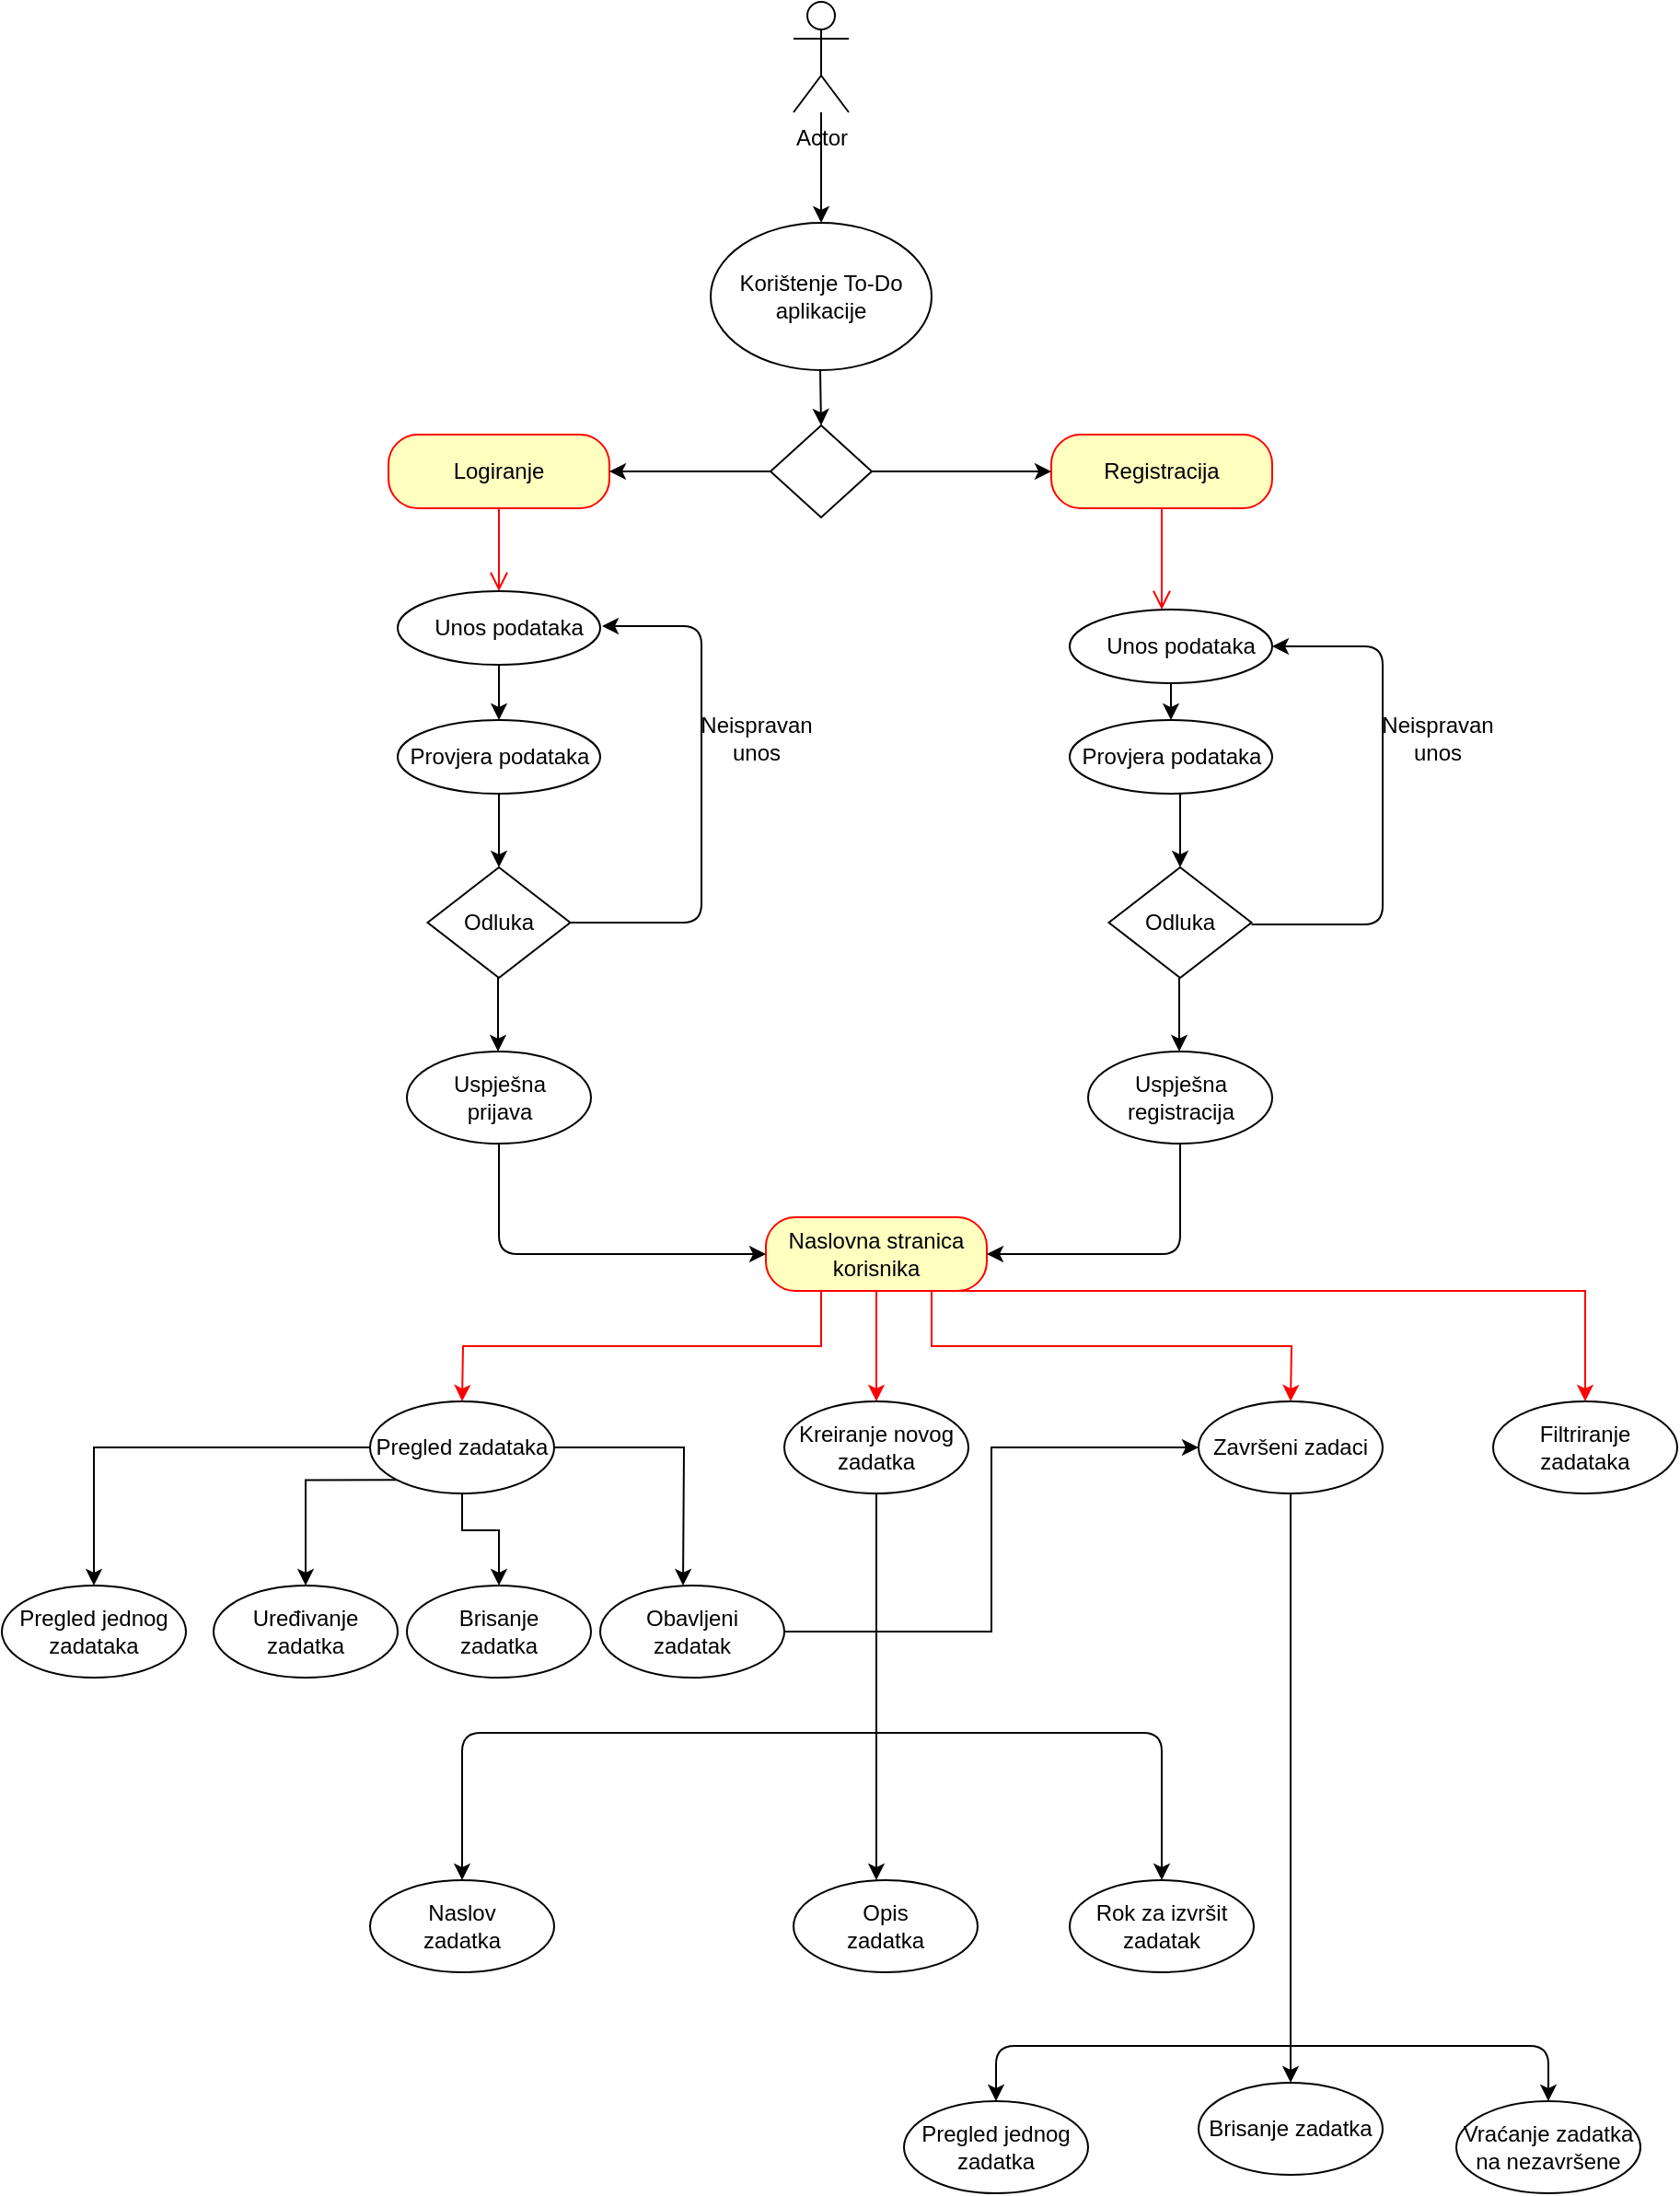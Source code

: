 <mxfile version="12.6.5" type="google" pages="7"><diagram id="f5RngophBZ4Rfbu6Orzo" name="Activity-case"><mxGraphModel dx="1912" dy="584" grid="1" gridSize="10" guides="1" tooltips="1" connect="1" arrows="1" fold="1" page="1" pageScale="1" pageWidth="850" pageHeight="1100" math="0" shadow="0"><root><mxCell id="0"/><mxCell id="1" parent="0"/><mxCell id="E3aLtnW3PgS8KCn3wTxQ-1" value="Actor" style="shape=umlActor;verticalLabelPosition=bottom;labelBackgroundColor=#ffffff;verticalAlign=top;html=1;outlineConnect=0;" parent="1" vertex="1"><mxGeometry x="380" y="620" width="30" height="60" as="geometry"/></mxCell><mxCell id="E3aLtnW3PgS8KCn3wTxQ-2" value="Korištenje To-Do&lt;br&gt;aplikacije" style="ellipse;whiteSpace=wrap;html=1;" parent="1" vertex="1"><mxGeometry x="335" y="740" width="120" height="80" as="geometry"/></mxCell><mxCell id="E3aLtnW3PgS8KCn3wTxQ-3" value="" style="endArrow=classic;html=1;entryX=0.5;entryY=0;entryDx=0;entryDy=0;" parent="1" source="E3aLtnW3PgS8KCn3wTxQ-1" target="E3aLtnW3PgS8KCn3wTxQ-2" edge="1"><mxGeometry width="50" height="50" relative="1" as="geometry"><mxPoint x="340" y="890" as="sourcePoint"/><mxPoint x="390" y="840" as="targetPoint"/></mxGeometry></mxCell><mxCell id="E3aLtnW3PgS8KCn3wTxQ-5" value="Logiranje" style="rounded=1;whiteSpace=wrap;html=1;arcSize=40;fontColor=#000000;fillColor=#ffffc0;strokeColor=#ff0000;" parent="1" vertex="1"><mxGeometry x="160" y="855" width="120" height="40" as="geometry"/></mxCell><mxCell id="E3aLtnW3PgS8KCn3wTxQ-6" value="" style="edgeStyle=orthogonalEdgeStyle;html=1;verticalAlign=bottom;endArrow=open;endSize=8;strokeColor=#ff0000;" parent="1" source="E3aLtnW3PgS8KCn3wTxQ-5" edge="1"><mxGeometry relative="1" as="geometry"><mxPoint x="220" y="940" as="targetPoint"/></mxGeometry></mxCell><mxCell id="E3aLtnW3PgS8KCn3wTxQ-7" value="Registracija" style="rounded=1;whiteSpace=wrap;html=1;arcSize=40;fontColor=#000000;fillColor=#ffffc0;strokeColor=#ff0000;" parent="1" vertex="1"><mxGeometry x="520" y="855" width="120" height="40" as="geometry"/></mxCell><mxCell id="E3aLtnW3PgS8KCn3wTxQ-8" value="" style="rhombus;whiteSpace=wrap;html=1;" parent="1" vertex="1"><mxGeometry x="367.5" y="850" width="55" height="50" as="geometry"/></mxCell><mxCell id="E3aLtnW3PgS8KCn3wTxQ-9" value="" style="endArrow=classic;html=1;" parent="1" edge="1"><mxGeometry width="50" height="50" relative="1" as="geometry"><mxPoint x="394.5" y="820" as="sourcePoint"/><mxPoint x="395" y="850" as="targetPoint"/></mxGeometry></mxCell><mxCell id="E3aLtnW3PgS8KCn3wTxQ-10" value="" style="edgeStyle=orthogonalEdgeStyle;html=1;verticalAlign=bottom;endArrow=open;endSize=8;strokeColor=#ff0000;exitX=0.5;exitY=1;exitDx=0;exitDy=0;" parent="1" source="E3aLtnW3PgS8KCn3wTxQ-7" edge="1"><mxGeometry relative="1" as="geometry"><mxPoint x="580" y="950" as="targetPoint"/><mxPoint x="580" y="900" as="sourcePoint"/><Array as="points"/></mxGeometry></mxCell><mxCell id="E3aLtnW3PgS8KCn3wTxQ-11" value="" style="endArrow=classic;html=1;exitX=1;exitY=0.5;exitDx=0;exitDy=0;entryX=0;entryY=0.5;entryDx=0;entryDy=0;" parent="1" source="E3aLtnW3PgS8KCn3wTxQ-8" target="E3aLtnW3PgS8KCn3wTxQ-7" edge="1"><mxGeometry width="50" height="50" relative="1" as="geometry"><mxPoint x="430" y="880" as="sourcePoint"/><mxPoint x="480" y="830" as="targetPoint"/></mxGeometry></mxCell><mxCell id="E3aLtnW3PgS8KCn3wTxQ-12" value="" style="endArrow=classic;html=1;exitX=0;exitY=0.5;exitDx=0;exitDy=0;entryX=1;entryY=0.5;entryDx=0;entryDy=0;" parent="1" source="E3aLtnW3PgS8KCn3wTxQ-8" target="E3aLtnW3PgS8KCn3wTxQ-5" edge="1"><mxGeometry width="50" height="50" relative="1" as="geometry"><mxPoint x="160" y="1030" as="sourcePoint"/><mxPoint x="210" y="980" as="targetPoint"/></mxGeometry></mxCell><mxCell id="E3aLtnW3PgS8KCn3wTxQ-13" value="" style="ellipse;whiteSpace=wrap;html=1;" parent="1" vertex="1"><mxGeometry x="165" y="940" width="110" height="40" as="geometry"/></mxCell><mxCell id="E3aLtnW3PgS8KCn3wTxQ-14" value="Unos podataka" style="text;html=1;align=center;verticalAlign=middle;resizable=0;points=[];autosize=1;" parent="1" vertex="1"><mxGeometry x="175" y="950" width="100" height="20" as="geometry"/></mxCell><mxCell id="E3aLtnW3PgS8KCn3wTxQ-15" value="" style="ellipse;whiteSpace=wrap;html=1;" parent="1" vertex="1"><mxGeometry x="530" y="950" width="110" height="40" as="geometry"/></mxCell><mxCell id="E3aLtnW3PgS8KCn3wTxQ-16" value="Unos podataka" style="text;html=1;align=center;verticalAlign=middle;resizable=0;points=[];autosize=1;" parent="1" vertex="1"><mxGeometry x="540" y="960" width="100" height="20" as="geometry"/></mxCell><mxCell id="E3aLtnW3PgS8KCn3wTxQ-17" value="" style="ellipse;whiteSpace=wrap;html=1;" parent="1" vertex="1"><mxGeometry x="165" y="1010" width="110" height="40" as="geometry"/></mxCell><mxCell id="E3aLtnW3PgS8KCn3wTxQ-18" value="Provjera podataka" style="text;html=1;align=center;verticalAlign=middle;resizable=0;points=[];autosize=1;" parent="1" vertex="1"><mxGeometry x="165" y="1020" width="110" height="20" as="geometry"/></mxCell><mxCell id="E3aLtnW3PgS8KCn3wTxQ-19" value="" style="ellipse;whiteSpace=wrap;html=1;" parent="1" vertex="1"><mxGeometry x="530" y="1010" width="110" height="40" as="geometry"/></mxCell><mxCell id="E3aLtnW3PgS8KCn3wTxQ-20" value="Provjera podataka" style="text;html=1;align=center;verticalAlign=middle;resizable=0;points=[];autosize=1;" parent="1" vertex="1"><mxGeometry x="530" y="1020" width="110" height="20" as="geometry"/></mxCell><mxCell id="E3aLtnW3PgS8KCn3wTxQ-21" value="" style="endArrow=classic;html=1;exitX=0.5;exitY=1;exitDx=0;exitDy=0;entryX=0.5;entryY=0;entryDx=0;entryDy=0;" parent="1" source="E3aLtnW3PgS8KCn3wTxQ-13" target="E3aLtnW3PgS8KCn3wTxQ-17" edge="1"><mxGeometry width="50" height="50" relative="1" as="geometry"><mxPoint x="404.5" y="830" as="sourcePoint"/><mxPoint x="405" y="860" as="targetPoint"/></mxGeometry></mxCell><mxCell id="E3aLtnW3PgS8KCn3wTxQ-22" value="" style="endArrow=classic;html=1;exitX=0.5;exitY=1;exitDx=0;exitDy=0;entryX=0.5;entryY=0;entryDx=0;entryDy=0;" parent="1" source="E3aLtnW3PgS8KCn3wTxQ-15" target="E3aLtnW3PgS8KCn3wTxQ-19" edge="1"><mxGeometry width="50" height="50" relative="1" as="geometry"><mxPoint x="230" y="990" as="sourcePoint"/><mxPoint x="230" y="1020" as="targetPoint"/></mxGeometry></mxCell><mxCell id="E3aLtnW3PgS8KCn3wTxQ-23" value="Odluka" style="rhombus;whiteSpace=wrap;html=1;" parent="1" vertex="1"><mxGeometry x="181.25" y="1090" width="77.5" height="60" as="geometry"/></mxCell><mxCell id="E3aLtnW3PgS8KCn3wTxQ-24" value="" style="endArrow=classic;html=1;exitX=0.5;exitY=1;exitDx=0;exitDy=0;entryX=0.5;entryY=0;entryDx=0;entryDy=0;" parent="1" source="E3aLtnW3PgS8KCn3wTxQ-17" target="E3aLtnW3PgS8KCn3wTxQ-23" edge="1"><mxGeometry width="50" height="50" relative="1" as="geometry"><mxPoint x="230" y="990" as="sourcePoint"/><mxPoint x="230" y="1020" as="targetPoint"/></mxGeometry></mxCell><mxCell id="E3aLtnW3PgS8KCn3wTxQ-25" value="Odluka" style="rhombus;whiteSpace=wrap;html=1;" parent="1" vertex="1"><mxGeometry x="551.25" y="1090" width="77.5" height="60" as="geometry"/></mxCell><mxCell id="E3aLtnW3PgS8KCn3wTxQ-26" value="" style="endArrow=classic;html=1;exitX=0.5;exitY=1;exitDx=0;exitDy=0;entryX=0.5;entryY=0;entryDx=0;entryDy=0;" parent="1" target="E3aLtnW3PgS8KCn3wTxQ-25" edge="1"><mxGeometry width="50" height="50" relative="1" as="geometry"><mxPoint x="590" y="1050" as="sourcePoint"/><mxPoint x="600" y="1020" as="targetPoint"/></mxGeometry></mxCell><mxCell id="E3aLtnW3PgS8KCn3wTxQ-27" value="" style="endArrow=classic;html=1;exitX=1;exitY=0.5;exitDx=0;exitDy=0;entryX=1.01;entryY=0.45;entryDx=0;entryDy=0;entryPerimeter=0;" parent="1" source="E3aLtnW3PgS8KCn3wTxQ-23" target="E3aLtnW3PgS8KCn3wTxQ-14" edge="1"><mxGeometry width="50" height="50" relative="1" as="geometry"><mxPoint x="160" y="1220" as="sourcePoint"/><mxPoint x="330" y="960" as="targetPoint"/><Array as="points"><mxPoint x="330" y="1120"/><mxPoint x="330" y="959"/></Array></mxGeometry></mxCell><mxCell id="E3aLtnW3PgS8KCn3wTxQ-28" value="" style="endArrow=classic;html=1;exitX=1;exitY=0.5;exitDx=0;exitDy=0;" parent="1" target="E3aLtnW3PgS8KCn3wTxQ-16" edge="1"><mxGeometry width="50" height="50" relative="1" as="geometry"><mxPoint x="628.75" y="1121" as="sourcePoint"/><mxPoint x="646" y="960" as="targetPoint"/><Array as="points"><mxPoint x="700" y="1121"/><mxPoint x="700" y="970"/></Array></mxGeometry></mxCell><mxCell id="E3aLtnW3PgS8KCn3wTxQ-29" value="Neispravan unos" style="text;html=1;strokeColor=none;fillColor=none;align=center;verticalAlign=middle;whiteSpace=wrap;rounded=0;" parent="1" vertex="1"><mxGeometry x="340" y="1010" width="40" height="20" as="geometry"/></mxCell><mxCell id="E3aLtnW3PgS8KCn3wTxQ-31" value="Neispravan unos" style="text;html=1;strokeColor=none;fillColor=none;align=center;verticalAlign=middle;whiteSpace=wrap;rounded=0;" parent="1" vertex="1"><mxGeometry x="710" y="1010" width="40" height="20" as="geometry"/></mxCell><mxCell id="E3aLtnW3PgS8KCn3wTxQ-32" value="" style="ellipse;whiteSpace=wrap;html=1;" parent="1" vertex="1"><mxGeometry x="540" y="1190" width="100" height="50" as="geometry"/></mxCell><mxCell id="E3aLtnW3PgS8KCn3wTxQ-33" value="Uspješna &lt;br&gt;registracija" style="text;html=1;align=center;verticalAlign=middle;resizable=0;points=[];autosize=1;" parent="1" vertex="1"><mxGeometry x="555" y="1200" width="70" height="30" as="geometry"/></mxCell><mxCell id="E3aLtnW3PgS8KCn3wTxQ-34" value="" style="endArrow=classic;html=1;exitX=0.5;exitY=1;exitDx=0;exitDy=0;entryX=0.5;entryY=0;entryDx=0;entryDy=0;" parent="1" edge="1"><mxGeometry width="50" height="50" relative="1" as="geometry"><mxPoint x="589.5" y="1150" as="sourcePoint"/><mxPoint x="589.5" y="1190" as="targetPoint"/></mxGeometry></mxCell><mxCell id="E3aLtnW3PgS8KCn3wTxQ-36" value="" style="ellipse;whiteSpace=wrap;html=1;" parent="1" vertex="1"><mxGeometry x="170" y="1190" width="100" height="50" as="geometry"/></mxCell><mxCell id="E3aLtnW3PgS8KCn3wTxQ-37" value="Uspješna &lt;br&gt;prijava" style="text;html=1;align=center;verticalAlign=middle;resizable=0;points=[];autosize=1;" parent="1" vertex="1"><mxGeometry x="185" y="1200" width="70" height="30" as="geometry"/></mxCell><mxCell id="E3aLtnW3PgS8KCn3wTxQ-38" value="" style="endArrow=classic;html=1;exitX=0.5;exitY=1;exitDx=0;exitDy=0;entryX=0.5;entryY=0;entryDx=0;entryDy=0;" parent="1" edge="1"><mxGeometry width="50" height="50" relative="1" as="geometry"><mxPoint x="219.5" y="1150" as="sourcePoint"/><mxPoint x="219.5" y="1190" as="targetPoint"/></mxGeometry></mxCell><mxCell id="E3aLtnW3PgS8KCn3wTxQ-45" style="edgeStyle=orthogonalEdgeStyle;rounded=0;orthogonalLoop=1;jettySize=auto;html=1;strokeColor=#FF0000;" parent="1" source="E3aLtnW3PgS8KCn3wTxQ-39" edge="1"><mxGeometry relative="1" as="geometry"><mxPoint x="425" y="1380" as="targetPoint"/></mxGeometry></mxCell><mxCell id="E3aLtnW3PgS8KCn3wTxQ-46" style="edgeStyle=orthogonalEdgeStyle;rounded=0;orthogonalLoop=1;jettySize=auto;html=1;exitX=0.25;exitY=1;exitDx=0;exitDy=0;strokeColor=#FF0000;" parent="1" source="E3aLtnW3PgS8KCn3wTxQ-39" edge="1"><mxGeometry relative="1" as="geometry"><mxPoint x="200" y="1380" as="targetPoint"/></mxGeometry></mxCell><mxCell id="E3aLtnW3PgS8KCn3wTxQ-48" style="edgeStyle=orthogonalEdgeStyle;rounded=0;orthogonalLoop=1;jettySize=auto;html=1;exitX=0.75;exitY=1;exitDx=0;exitDy=0;strokeColor=#FF0000;" parent="1" source="E3aLtnW3PgS8KCn3wTxQ-39" edge="1"><mxGeometry relative="1" as="geometry"><mxPoint x="650" y="1380" as="targetPoint"/></mxGeometry></mxCell><mxCell id="E3aLtnW3PgS8KCn3wTxQ-75" style="edgeStyle=orthogonalEdgeStyle;rounded=0;orthogonalLoop=1;jettySize=auto;html=1;strokeColor=#FF0000;exitX=0.842;exitY=0.975;exitDx=0;exitDy=0;exitPerimeter=0;entryX=0.5;entryY=0;entryDx=0;entryDy=0;" parent="1" source="E3aLtnW3PgS8KCn3wTxQ-39" target="E3aLtnW3PgS8KCn3wTxQ-76" edge="1"><mxGeometry relative="1" as="geometry"><mxPoint x="810" y="1340" as="targetPoint"/><Array as="points"><mxPoint x="466" y="1320"/><mxPoint x="810" y="1320"/></Array></mxGeometry></mxCell><mxCell id="E3aLtnW3PgS8KCn3wTxQ-39" value="Naslovna stranica&lt;br&gt;korisnika" style="rounded=1;whiteSpace=wrap;html=1;arcSize=40;fontColor=#000000;fillColor=#ffffc0;strokeColor=#ff0000;" parent="1" vertex="1"><mxGeometry x="365" y="1280" width="120" height="40" as="geometry"/></mxCell><mxCell id="E3aLtnW3PgS8KCn3wTxQ-41" value="" style="endArrow=classic;html=1;exitX=0.5;exitY=1;exitDx=0;exitDy=0;entryX=0;entryY=0.5;entryDx=0;entryDy=0;" parent="1" source="E3aLtnW3PgS8KCn3wTxQ-36" target="E3aLtnW3PgS8KCn3wTxQ-39" edge="1"><mxGeometry width="50" height="50" relative="1" as="geometry"><mxPoint x="229.5" y="1160" as="sourcePoint"/><mxPoint x="229.5" y="1200" as="targetPoint"/><Array as="points"><mxPoint x="220" y="1300"/></Array></mxGeometry></mxCell><mxCell id="E3aLtnW3PgS8KCn3wTxQ-42" value="" style="endArrow=classic;html=1;exitX=0.5;exitY=1;exitDx=0;exitDy=0;entryX=1;entryY=0.5;entryDx=0;entryDy=0;" parent="1" source="E3aLtnW3PgS8KCn3wTxQ-32" target="E3aLtnW3PgS8KCn3wTxQ-39" edge="1"><mxGeometry width="50" height="50" relative="1" as="geometry"><mxPoint x="599.5" y="1160" as="sourcePoint"/><mxPoint x="599.5" y="1200" as="targetPoint"/><Array as="points"><mxPoint x="590" y="1300"/></Array></mxGeometry></mxCell><mxCell id="E3aLtnW3PgS8KCn3wTxQ-53" style="edgeStyle=orthogonalEdgeStyle;rounded=0;orthogonalLoop=1;jettySize=auto;html=1;exitX=0;exitY=0.5;exitDx=0;exitDy=0;strokeColor=#000000;entryX=0.5;entryY=0;entryDx=0;entryDy=0;" parent="1" source="E3aLtnW3PgS8KCn3wTxQ-49" target="E3aLtnW3PgS8KCn3wTxQ-54" edge="1"><mxGeometry relative="1" as="geometry"><mxPoint x="50" y="1480" as="targetPoint"/><Array as="points"><mxPoint y="1405"/></Array></mxGeometry></mxCell><mxCell id="E3aLtnW3PgS8KCn3wTxQ-56" style="edgeStyle=orthogonalEdgeStyle;rounded=0;orthogonalLoop=1;jettySize=auto;html=1;exitX=0;exitY=1;exitDx=0;exitDy=0;strokeColor=#000000;entryX=0.5;entryY=0;entryDx=0;entryDy=0;" parent="1" source="E3aLtnW3PgS8KCn3wTxQ-49" target="E3aLtnW3PgS8KCn3wTxQ-57" edge="1"><mxGeometry relative="1" as="geometry"><mxPoint x="165" y="1480" as="targetPoint"/><Array as="points"><mxPoint x="115" y="1423"/></Array></mxGeometry></mxCell><mxCell id="E3aLtnW3PgS8KCn3wTxQ-58" style="edgeStyle=orthogonalEdgeStyle;rounded=0;orthogonalLoop=1;jettySize=auto;html=1;exitX=0.5;exitY=1;exitDx=0;exitDy=0;strokeColor=#000000;entryX=0.5;entryY=0;entryDx=0;entryDy=0;" parent="1" source="E3aLtnW3PgS8KCn3wTxQ-49" target="E3aLtnW3PgS8KCn3wTxQ-59" edge="1"><mxGeometry relative="1" as="geometry"><mxPoint x="200" y="1480" as="targetPoint"/><Array as="points"><mxPoint x="200" y="1450"/><mxPoint x="220" y="1450"/></Array></mxGeometry></mxCell><mxCell id="E3aLtnW3PgS8KCn3wTxQ-60" style="edgeStyle=orthogonalEdgeStyle;rounded=0;orthogonalLoop=1;jettySize=auto;html=1;exitX=1;exitY=0.5;exitDx=0;exitDy=0;strokeColor=#000000;" parent="1" source="E3aLtnW3PgS8KCn3wTxQ-49" edge="1"><mxGeometry relative="1" as="geometry"><mxPoint x="320" y="1480" as="targetPoint"/></mxGeometry></mxCell><mxCell id="E3aLtnW3PgS8KCn3wTxQ-49" value="Pregled zadataka" style="ellipse;whiteSpace=wrap;html=1;" parent="1" vertex="1"><mxGeometry x="150" y="1380" width="100" height="50" as="geometry"/></mxCell><mxCell id="E3aLtnW3PgS8KCn3wTxQ-62" style="edgeStyle=orthogonalEdgeStyle;rounded=0;orthogonalLoop=1;jettySize=auto;html=1;exitX=0.5;exitY=1;exitDx=0;exitDy=0;strokeColor=#000000;" parent="1" source="E3aLtnW3PgS8KCn3wTxQ-50" edge="1"><mxGeometry relative="1" as="geometry"><mxPoint x="425" y="1640" as="targetPoint"/></mxGeometry></mxCell><mxCell id="E3aLtnW3PgS8KCn3wTxQ-50" value="Kreiranje novog&lt;br&gt;zadatka" style="ellipse;whiteSpace=wrap;html=1;" parent="1" vertex="1"><mxGeometry x="375" y="1380" width="100" height="50" as="geometry"/></mxCell><mxCell id="E3aLtnW3PgS8KCn3wTxQ-69" style="edgeStyle=orthogonalEdgeStyle;rounded=0;orthogonalLoop=1;jettySize=auto;html=1;exitX=0.5;exitY=1;exitDx=0;exitDy=0;strokeColor=#000000;entryX=0.5;entryY=0;entryDx=0;entryDy=0;" parent="1" source="E3aLtnW3PgS8KCn3wTxQ-51" target="E3aLtnW3PgS8KCn3wTxQ-70" edge="1"><mxGeometry relative="1" as="geometry"><mxPoint x="650" y="1720" as="targetPoint"/></mxGeometry></mxCell><mxCell id="E3aLtnW3PgS8KCn3wTxQ-51" value="Završeni zadaci" style="ellipse;whiteSpace=wrap;html=1;" parent="1" vertex="1"><mxGeometry x="600" y="1380" width="100" height="50" as="geometry"/></mxCell><mxCell id="E3aLtnW3PgS8KCn3wTxQ-54" value="Pregled jednog zadataka" style="ellipse;whiteSpace=wrap;html=1;" parent="1" vertex="1"><mxGeometry x="-50" y="1480" width="100" height="50" as="geometry"/></mxCell><mxCell id="E3aLtnW3PgS8KCn3wTxQ-57" value="Uređivanje&lt;br&gt;zadatka" style="ellipse;whiteSpace=wrap;html=1;" parent="1" vertex="1"><mxGeometry x="65" y="1480" width="100" height="50" as="geometry"/></mxCell><mxCell id="E3aLtnW3PgS8KCn3wTxQ-59" value="Brisanje&lt;br&gt;zadatka" style="ellipse;whiteSpace=wrap;html=1;" parent="1" vertex="1"><mxGeometry x="170" y="1480" width="100" height="50" as="geometry"/></mxCell><mxCell id="E3aLtnW3PgS8KCn3wTxQ-68" style="edgeStyle=orthogonalEdgeStyle;rounded=0;orthogonalLoop=1;jettySize=auto;html=1;exitX=1;exitY=0.5;exitDx=0;exitDy=0;entryX=0;entryY=0.5;entryDx=0;entryDy=0;strokeColor=#000000;" parent="1" source="E3aLtnW3PgS8KCn3wTxQ-61" target="E3aLtnW3PgS8KCn3wTxQ-51" edge="1"><mxGeometry relative="1" as="geometry"/></mxCell><mxCell id="E3aLtnW3PgS8KCn3wTxQ-61" value="Obavljeni&lt;br&gt;zadatak" style="ellipse;whiteSpace=wrap;html=1;" parent="1" vertex="1"><mxGeometry x="275" y="1480" width="100" height="50" as="geometry"/></mxCell><mxCell id="E3aLtnW3PgS8KCn3wTxQ-63" value="" style="endArrow=classic;html=1;strokeColor=#000000;" parent="1" edge="1"><mxGeometry width="50" height="50" relative="1" as="geometry"><mxPoint x="430" y="1560" as="sourcePoint"/><mxPoint x="200" y="1640" as="targetPoint"/><Array as="points"><mxPoint x="200" y="1560"/></Array></mxGeometry></mxCell><mxCell id="E3aLtnW3PgS8KCn3wTxQ-64" value="Naslov&lt;br&gt;zadatka" style="ellipse;whiteSpace=wrap;html=1;" parent="1" vertex="1"><mxGeometry x="150" y="1640" width="100" height="50" as="geometry"/></mxCell><mxCell id="E3aLtnW3PgS8KCn3wTxQ-65" value="Opis&lt;br&gt;zadatka" style="ellipse;whiteSpace=wrap;html=1;" parent="1" vertex="1"><mxGeometry x="380" y="1640" width="100" height="50" as="geometry"/></mxCell><mxCell id="E3aLtnW3PgS8KCn3wTxQ-66" value="" style="endArrow=classic;html=1;strokeColor=#000000;" parent="1" edge="1"><mxGeometry width="50" height="50" relative="1" as="geometry"><mxPoint x="430" y="1560" as="sourcePoint"/><mxPoint x="580" y="1640" as="targetPoint"/><Array as="points"><mxPoint x="580" y="1560"/></Array></mxGeometry></mxCell><mxCell id="E3aLtnW3PgS8KCn3wTxQ-67" value="Rok za izvršit&lt;br&gt;zadatak" style="ellipse;whiteSpace=wrap;html=1;" parent="1" vertex="1"><mxGeometry x="530" y="1640" width="100" height="50" as="geometry"/></mxCell><mxCell id="E3aLtnW3PgS8KCn3wTxQ-70" value="Brisanje zadatka" style="ellipse;whiteSpace=wrap;html=1;" parent="1" vertex="1"><mxGeometry x="600" y="1750" width="100" height="50" as="geometry"/></mxCell><mxCell id="E3aLtnW3PgS8KCn3wTxQ-71" value="" style="endArrow=classic;html=1;strokeColor=#000000;" parent="1" edge="1"><mxGeometry width="50" height="50" relative="1" as="geometry"><mxPoint x="650" y="1730" as="sourcePoint"/><mxPoint x="490" y="1760" as="targetPoint"/><Array as="points"><mxPoint x="490" y="1730"/></Array></mxGeometry></mxCell><mxCell id="E3aLtnW3PgS8KCn3wTxQ-72" value="Pregled jednog zadatka" style="ellipse;whiteSpace=wrap;html=1;" parent="1" vertex="1"><mxGeometry x="440" y="1760" width="100" height="50" as="geometry"/></mxCell><mxCell id="E3aLtnW3PgS8KCn3wTxQ-73" value="" style="endArrow=classic;html=1;strokeColor=#000000;" parent="1" edge="1"><mxGeometry width="50" height="50" relative="1" as="geometry"><mxPoint x="650" y="1730" as="sourcePoint"/><mxPoint x="790" y="1760" as="targetPoint"/><Array as="points"><mxPoint x="790" y="1730"/></Array></mxGeometry></mxCell><mxCell id="E3aLtnW3PgS8KCn3wTxQ-74" value="Vraćanje zadatka na nezavršene" style="ellipse;whiteSpace=wrap;html=1;" parent="1" vertex="1"><mxGeometry x="740" y="1760" width="100" height="50" as="geometry"/></mxCell><mxCell id="E3aLtnW3PgS8KCn3wTxQ-76" value="Filtriranje zadataka" style="ellipse;whiteSpace=wrap;html=1;" parent="1" vertex="1"><mxGeometry x="760" y="1380" width="100" height="50" as="geometry"/></mxCell></root></mxGraphModel></diagram><diagram id="ITScNCnKE-FXXY5n463T" name="Baza"><mxGraphModel dx="1062" dy="584" grid="1" gridSize="10" guides="1" tooltips="1" connect="1" arrows="1" fold="1" page="1" pageScale="1" pageWidth="850" pageHeight="1100" math="0" shadow="0"><root><mxCell id="mM__r6l-vl1pcp-v-EIC-0"/><mxCell id="mM__r6l-vl1pcp-v-EIC-1" parent="mM__r6l-vl1pcp-v-EIC-0"/><mxCell id="_orASRsL21qBQMkf-_8w-13" value="user" style="swimlane;fontStyle=0;childLayout=stackLayout;horizontal=1;startSize=26;fillColor=none;horizontalStack=0;resizeParent=1;resizeParentMax=0;resizeLast=0;collapsible=1;marginBottom=0;strokeColor=#000000;" parent="mM__r6l-vl1pcp-v-EIC-1" vertex="1"><mxGeometry x="150" y="140" width="190" height="100" as="geometry"><mxRectangle x="120" y="120" width="60" height="26" as="alternateBounds"/></mxGeometry></mxCell><mxCell id="_orASRsL21qBQMkf-_8w-16" value="-id (PK) AUTOINCREMENT&#10;-username TEXT&#10;-password TEXT&#10;-email TEXT" style="text;strokeColor=none;fillColor=none;align=left;verticalAlign=top;spacingLeft=4;spacingRight=4;overflow=hidden;rotatable=0;points=[[0,0.5],[1,0.5]];portConstraint=eastwest;" parent="_orASRsL21qBQMkf-_8w-13" vertex="1"><mxGeometry y="26" width="190" height="74" as="geometry"/></mxCell><mxCell id="_orASRsL21qBQMkf-_8w-17" value="todo" style="swimlane;fontStyle=0;childLayout=stackLayout;horizontal=1;startSize=26;fillColor=none;horizontalStack=0;resizeParent=1;resizeParentMax=0;resizeLast=0;collapsible=1;marginBottom=0;strokeColor=#000000;" parent="mM__r6l-vl1pcp-v-EIC-1" vertex="1"><mxGeometry x="480" y="150" width="190" height="148" as="geometry"><mxRectangle x="120" y="120" width="60" height="26" as="alternateBounds"/></mxGeometry></mxCell><mxCell id="_orASRsL21qBQMkf-_8w-18" value="-id (PK) AUTOINCREMENT&#10;-user_id (FK) TEXT&#10;-title TEXT&#10;-desc TEXT&#10;-datetime TEXT&#10;-datetime_complete TEXT&#10;-timetable TEXT" style="text;strokeColor=none;fillColor=none;align=left;verticalAlign=top;spacingLeft=4;spacingRight=4;overflow=hidden;rotatable=0;points=[[0,0.5],[1,0.5]];portConstraint=eastwest;" parent="_orASRsL21qBQMkf-_8w-17" vertex="1"><mxGeometry y="26" width="190" height="122" as="geometry"/></mxCell><mxCell id="_orASRsL21qBQMkf-_8w-19" value="" style="edgeStyle=entityRelationEdgeStyle;fontSize=12;html=1;endArrow=ERmany;strokeColor=#FF0000;entryX=0;entryY=0.254;entryDx=0;entryDy=0;entryPerimeter=0;" parent="mM__r6l-vl1pcp-v-EIC-1" source="_orASRsL21qBQMkf-_8w-16" target="_orASRsL21qBQMkf-_8w-18" edge="1"><mxGeometry width="100" height="100" relative="1" as="geometry"><mxPoint x="370" y="150" as="sourcePoint"/><mxPoint x="220" y="350" as="targetPoint"/></mxGeometry></mxCell></root></mxGraphModel></diagram><diagram id="qzhs9LPiFIFO2gp3EQlC" name="Use-case"><mxGraphModel dx="1062" dy="584" grid="1" gridSize="10" guides="1" tooltips="1" connect="1" arrows="1" fold="1" page="1" pageScale="1" pageWidth="850" pageHeight="1100" math="0" shadow="0"><root><mxCell id="F29ylcZSty39S_Q6OlRf-0"/><mxCell id="F29ylcZSty39S_Q6OlRf-1" parent="F29ylcZSty39S_Q6OlRf-0"/><mxCell id="sGzqsPuUQ9wMdKDrKdg3-0" value="Actor" style="shape=umlActor;verticalLabelPosition=bottom;labelBackgroundColor=#ffffff;verticalAlign=top;html=1;" vertex="1" parent="F29ylcZSty39S_Q6OlRf-1"><mxGeometry x="20" y="20" width="30" height="60" as="geometry"/></mxCell><mxCell id="sGzqsPuUQ9wMdKDrKdg3-1" value="" style="endArrow=classic;html=1;" edge="1" parent="F29ylcZSty39S_Q6OlRf-1"><mxGeometry width="50" height="50" relative="1" as="geometry"><mxPoint x="70" y="60" as="sourcePoint"/><mxPoint x="170" y="40" as="targetPoint"/></mxGeometry></mxCell><mxCell id="sGzqsPuUQ9wMdKDrKdg3-2" value="" style="endArrow=classic;html=1;entryX=0;entryY=0.5;entryDx=0;entryDy=0;" edge="1" parent="F29ylcZSty39S_Q6OlRf-1" target="dyshiNbiRQ9VfU03Rgyy-1"><mxGeometry width="50" height="50" relative="1" as="geometry"><mxPoint x="70" y="90" as="sourcePoint"/><mxPoint x="180" y="100" as="targetPoint"/></mxGeometry></mxCell><mxCell id="sGzqsPuUQ9wMdKDrKdg3-3" value="" style="endArrow=classic;html=1;" edge="1" parent="F29ylcZSty39S_Q6OlRf-1" target="dyshiNbiRQ9VfU03Rgyy-2"><mxGeometry width="50" height="50" relative="1" as="geometry"><mxPoint x="40" y="110" as="sourcePoint"/><mxPoint x="160" y="170" as="targetPoint"/></mxGeometry></mxCell><mxCell id="dyshiNbiRQ9VfU03Rgyy-0" value="Registracija" style="ellipse;whiteSpace=wrap;html=1;" vertex="1" parent="F29ylcZSty39S_Q6OlRf-1"><mxGeometry x="170" y="10" width="100" height="60" as="geometry"/></mxCell><mxCell id="dyshiNbiRQ9VfU03Rgyy-1" value="Logiranje" style="ellipse;whiteSpace=wrap;html=1;" vertex="1" parent="F29ylcZSty39S_Q6OlRf-1"><mxGeometry x="180" y="80" width="90" height="60" as="geometry"/></mxCell><mxCell id="dyshiNbiRQ9VfU03Rgyy-2" value="Upravljanje zadacima" style="ellipse;whiteSpace=wrap;html=1;" vertex="1" parent="F29ylcZSty39S_Q6OlRf-1"><mxGeometry x="220" y="200" width="130" height="80" as="geometry"/></mxCell><mxCell id="dyshiNbiRQ9VfU03Rgyy-3" value="Kreiranje novog zadatka" style="ellipse;whiteSpace=wrap;html=1;" vertex="1" parent="F29ylcZSty39S_Q6OlRf-1"><mxGeometry x="440" y="50" width="130" height="80" as="geometry"/></mxCell><mxCell id="dyshiNbiRQ9VfU03Rgyy-4" value="Brisanje zadatka" style="ellipse;whiteSpace=wrap;html=1;" vertex="1" parent="F29ylcZSty39S_Q6OlRf-1"><mxGeometry x="490" y="160" width="130" height="80" as="geometry"/></mxCell><mxCell id="dyshiNbiRQ9VfU03Rgyy-5" value="Izlistavanje zadataka" style="ellipse;whiteSpace=wrap;html=1;" vertex="1" parent="F29ylcZSty39S_Q6OlRf-1"><mxGeometry x="510" y="280" width="130" height="80" as="geometry"/></mxCell><mxCell id="dyshiNbiRQ9VfU03Rgyy-6" value="Editanje zadatka" style="ellipse;whiteSpace=wrap;html=1;" vertex="1" parent="F29ylcZSty39S_Q6OlRf-1"><mxGeometry x="440" y="360" width="130" height="80" as="geometry"/></mxCell><mxCell id="dyshiNbiRQ9VfU03Rgyy-7" value="Traženje zadatka po stringu" style="ellipse;whiteSpace=wrap;html=1;" vertex="1" parent="F29ylcZSty39S_Q6OlRf-1"><mxGeometry x="310" y="400" width="130" height="80" as="geometry"/></mxCell><mxCell id="dyshiNbiRQ9VfU03Rgyy-8" value="Završavanje zadatka" style="ellipse;whiteSpace=wrap;html=1;" vertex="1" parent="F29ylcZSty39S_Q6OlRf-1"><mxGeometry x="170" y="430" width="130" height="80" as="geometry"/></mxCell><mxCell id="dyshiNbiRQ9VfU03Rgyy-9" value="Filtriranje zadataka" style="ellipse;whiteSpace=wrap;html=1;" vertex="1" parent="F29ylcZSty39S_Q6OlRf-1"><mxGeometry x="50" y="300" width="130" height="80" as="geometry"/></mxCell><mxCell id="dyshiNbiRQ9VfU03Rgyy-10" value="Pregledavanje završenih zadataka" style="ellipse;whiteSpace=wrap;html=1;" vertex="1" parent="F29ylcZSty39S_Q6OlRf-1"><mxGeometry x="40" y="540" width="130" height="80" as="geometry"/></mxCell><mxCell id="dyshiNbiRQ9VfU03Rgyy-11" value="" style="endArrow=classic;html=1;exitX=0.5;exitY=0;exitDx=0;exitDy=0;entryX=0;entryY=1;entryDx=0;entryDy=0;" edge="1" parent="F29ylcZSty39S_Q6OlRf-1" source="dyshiNbiRQ9VfU03Rgyy-2" target="dyshiNbiRQ9VfU03Rgyy-3"><mxGeometry width="50" height="50" relative="1" as="geometry"><mxPoint x="50" y="120" as="sourcePoint"/><mxPoint x="245.773" y="223.879" as="targetPoint"/></mxGeometry></mxCell><mxCell id="dyshiNbiRQ9VfU03Rgyy-12" value="" style="endArrow=classic;html=1;exitX=1;exitY=0;exitDx=0;exitDy=0;entryX=0;entryY=0.5;entryDx=0;entryDy=0;" edge="1" parent="F29ylcZSty39S_Q6OlRf-1" source="dyshiNbiRQ9VfU03Rgyy-2" target="dyshiNbiRQ9VfU03Rgyy-4"><mxGeometry width="50" height="50" relative="1" as="geometry"><mxPoint x="295" y="210" as="sourcePoint"/><mxPoint x="469.038" y="128.284" as="targetPoint"/></mxGeometry></mxCell><mxCell id="dyshiNbiRQ9VfU03Rgyy-13" value="" style="endArrow=classic;html=1;exitX=1;exitY=0.5;exitDx=0;exitDy=0;entryX=0;entryY=0;entryDx=0;entryDy=0;" edge="1" parent="F29ylcZSty39S_Q6OlRf-1" source="dyshiNbiRQ9VfU03Rgyy-2" target="dyshiNbiRQ9VfU03Rgyy-5"><mxGeometry width="50" height="50" relative="1" as="geometry"><mxPoint x="340.962" y="221.716" as="sourcePoint"/><mxPoint x="500" y="210" as="targetPoint"/></mxGeometry></mxCell><mxCell id="dyshiNbiRQ9VfU03Rgyy-14" value="" style="endArrow=classic;html=1;" edge="1" parent="F29ylcZSty39S_Q6OlRf-1" source="dyshiNbiRQ9VfU03Rgyy-2" target="dyshiNbiRQ9VfU03Rgyy-6"><mxGeometry width="50" height="50" relative="1" as="geometry"><mxPoint x="360" y="250" as="sourcePoint"/><mxPoint x="539.038" y="301.716" as="targetPoint"/></mxGeometry></mxCell><mxCell id="dyshiNbiRQ9VfU03Rgyy-15" value="" style="endArrow=classic;html=1;exitX=0.692;exitY=1.006;exitDx=0;exitDy=0;exitPerimeter=0;" edge="1" parent="F29ylcZSty39S_Q6OlRf-1" source="dyshiNbiRQ9VfU03Rgyy-2"><mxGeometry width="50" height="50" relative="1" as="geometry"><mxPoint x="337.072" y="280.491" as="sourcePoint"/><mxPoint x="362" y="396" as="targetPoint"/></mxGeometry></mxCell><mxCell id="dyshiNbiRQ9VfU03Rgyy-16" value="" style="endArrow=classic;html=1;exitX=0.5;exitY=1;exitDx=0;exitDy=0;entryX=0.5;entryY=0;entryDx=0;entryDy=0;" edge="1" parent="F29ylcZSty39S_Q6OlRf-1" source="dyshiNbiRQ9VfU03Rgyy-2" target="dyshiNbiRQ9VfU03Rgyy-8"><mxGeometry width="50" height="50" relative="1" as="geometry"><mxPoint x="319.96" y="290.48" as="sourcePoint"/><mxPoint x="372" y="406" as="targetPoint"/></mxGeometry></mxCell><mxCell id="dyshiNbiRQ9VfU03Rgyy-17" value="" style="endArrow=classic;html=1;entryX=1;entryY=0;entryDx=0;entryDy=0;" edge="1" parent="F29ylcZSty39S_Q6OlRf-1" source="dyshiNbiRQ9VfU03Rgyy-2" target="dyshiNbiRQ9VfU03Rgyy-9"><mxGeometry width="50" height="50" relative="1" as="geometry"><mxPoint x="295" y="290" as="sourcePoint"/><mxPoint x="245" y="440" as="targetPoint"/></mxGeometry></mxCell><mxCell id="dyshiNbiRQ9VfU03Rgyy-18" value="" style="endArrow=classic;html=1;exitX=0;exitY=1;exitDx=0;exitDy=0;" edge="1" parent="F29ylcZSty39S_Q6OlRf-1" source="dyshiNbiRQ9VfU03Rgyy-8" target="dyshiNbiRQ9VfU03Rgyy-10"><mxGeometry width="50" height="50" relative="1" as="geometry"><mxPoint x="290" y="530" as="sourcePoint"/><mxPoint x="372" y="406" as="targetPoint"/></mxGeometry></mxCell></root></mxGraphModel></diagram><diagram name="Login" id="UeTV3J-qU8h7ZsOiuOf3"><mxGraphModel dx="1062" dy="584" grid="1" gridSize="10" guides="1" tooltips="1" connect="1" arrows="1" fold="1" page="1" pageScale="1" pageWidth="827" pageHeight="1169" math="0" shadow="0"><root><mxCell id="0"/><mxCell id="1" parent="0"/><mxCell id="9LFi318mMka3IWR0NwsU-1" value="Server" style="html=1;" parent="1" vertex="1"><mxGeometry x="320" y="10" width="110" height="50" as="geometry"/></mxCell><mxCell id="9LFi318mMka3IWR0NwsU-3" value="User" style="shape=umlActor;verticalLabelPosition=bottom;labelBackgroundColor=#ffffff;verticalAlign=top;html=1;" parent="1" vertex="1"><mxGeometry x="20" y="100" width="30" height="60" as="geometry"/></mxCell><mxCell id="9LFi318mMka3IWR0NwsU-6" value="SignIn.tpl" style="html=1;" parent="1" vertex="1"><mxGeometry x="150" y="10" width="110" height="50" as="geometry"/></mxCell><mxCell id="9LFi318mMka3IWR0NwsU-9" value="" style="endArrow=none;dashed=1;html=1;entryX=0.5;entryY=1;entryDx=0;entryDy=0;" parent="1" source="9LFi318mMka3IWR0NwsU-2" target="9LFi318mMka3IWR0NwsU-6" edge="1"><mxGeometry width="50" height="50" relative="1" as="geometry"><mxPoint x="205" y="460" as="sourcePoint"/><mxPoint x="205" y="60" as="targetPoint"/></mxGeometry></mxCell><mxCell id="9LFi318mMka3IWR0NwsU-2" value="" style="html=1;points=[];perimeter=orthogonalPerimeter;" parent="1" vertex="1"><mxGeometry x="200" y="110" width="10" height="50" as="geometry"/></mxCell><mxCell id="9LFi318mMka3IWR0NwsU-10" value="" style="endArrow=none;dashed=1;html=1;entryX=0.5;entryY=1;entryDx=0;entryDy=0;" parent="1" target="9LFi318mMka3IWR0NwsU-2" edge="1"><mxGeometry width="50" height="50" relative="1" as="geometry"><mxPoint x="205" y="440" as="sourcePoint"/><mxPoint x="205" y="60" as="targetPoint"/></mxGeometry></mxCell><mxCell id="9LFi318mMka3IWR0NwsU-12" value="" style="endArrow=classic;html=1;entryX=-0.3;entryY=0.08;entryDx=0;entryDy=0;entryPerimeter=0;" parent="1" target="9LFi318mMka3IWR0NwsU-2" edge="1"><mxGeometry width="50" height="50" relative="1" as="geometry"><mxPoint x="50" y="114" as="sourcePoint"/><mxPoint x="170" y="100" as="targetPoint"/></mxGeometry></mxCell><mxCell id="9LFi318mMka3IWR0NwsU-13" value="Unosi podatke" style="text;html=1;align=center;verticalAlign=middle;resizable=0;points=[];labelBackgroundColor=#ffffff;" parent="9LFi318mMka3IWR0NwsU-12" vertex="1" connectable="0"><mxGeometry x="-0.143" relative="1" as="geometry"><mxPoint as="offset"/></mxGeometry></mxCell><mxCell id="9LFi318mMka3IWR0NwsU-18" value="" style="endArrow=none;dashed=1;html=1;" parent="1" edge="1"><mxGeometry width="50" height="50" relative="1" as="geometry"><mxPoint x="380" y="120" as="sourcePoint"/><mxPoint x="380" y="60" as="targetPoint"/></mxGeometry></mxCell><mxCell id="9LFi318mMka3IWR0NwsU-20" value="" style="endArrow=classic;html=1;entryX=0.1;entryY=0.1;entryDx=0;entryDy=0;entryPerimeter=0;" parent="1" target="9LFi318mMka3IWR0NwsU-24" edge="1"><mxGeometry width="50" height="50" relative="1" as="geometry"><mxPoint x="210" y="129.5" as="sourcePoint"/><mxPoint x="357" y="129.5" as="targetPoint"/></mxGeometry></mxCell><mxCell id="9LFi318mMka3IWR0NwsU-21" value="Posalji podatke na server" style="text;html=1;align=center;verticalAlign=middle;resizable=0;points=[];labelBackgroundColor=#ffffff;" parent="9LFi318mMka3IWR0NwsU-20" vertex="1" connectable="0"><mxGeometry x="-0.143" relative="1" as="geometry"><mxPoint as="offset"/></mxGeometry></mxCell><mxCell id="9LFi318mMka3IWR0NwsU-23" value="" style="endArrow=none;dashed=1;html=1;" parent="1" edge="1"><mxGeometry width="50" height="50" relative="1" as="geometry"><mxPoint x="380" y="430" as="sourcePoint"/><mxPoint x="380" y="170" as="targetPoint"/></mxGeometry></mxCell><mxCell id="9LFi318mMka3IWR0NwsU-24" value="" style="html=1;points=[];perimeter=orthogonalPerimeter;" parent="1" vertex="1"><mxGeometry x="380" y="120" width="10" height="130" as="geometry"/></mxCell><mxCell id="9LFi318mMka3IWR0NwsU-25" value="database_methods.py" style="html=1;" parent="1" vertex="1"><mxGeometry x="590" y="10" width="130" height="50" as="geometry"/></mxCell><mxCell id="9LFi318mMka3IWR0NwsU-26" value="" style="endArrow=none;dashed=1;html=1;" parent="1" source="9LFi318mMka3IWR0NwsU-27" edge="1"><mxGeometry width="50" height="50" relative="1" as="geometry"><mxPoint x="670" y="490" as="sourcePoint"/><mxPoint x="670" y="60" as="targetPoint"/></mxGeometry></mxCell><mxCell id="9LFi318mMka3IWR0NwsU-27" value="" style="html=1;points=[];perimeter=orthogonalPerimeter;" parent="1" vertex="1"><mxGeometry x="670" y="150" width="10" height="50" as="geometry"/></mxCell><mxCell id="9LFi318mMka3IWR0NwsU-28" value="" style="endArrow=none;dashed=1;html=1;" parent="1" target="9LFi318mMka3IWR0NwsU-27" edge="1"><mxGeometry width="50" height="50" relative="1" as="geometry"><mxPoint x="670" y="410" as="sourcePoint"/><mxPoint x="670" y="60" as="targetPoint"/></mxGeometry></mxCell><mxCell id="9LFi318mMka3IWR0NwsU-29" value="" style="endArrow=classic;html=1;exitX=0.9;exitY=0.282;exitDx=0;exitDy=0;exitPerimeter=0;entryX=0;entryY=0.036;entryDx=0;entryDy=0;entryPerimeter=0;" parent="1" source="9LFi318mMka3IWR0NwsU-24" target="9LFi318mMka3IWR0NwsU-27" edge="1"><mxGeometry width="50" height="50" relative="1" as="geometry"><mxPoint x="509" y="150" as="sourcePoint"/><mxPoint x="660" y="152" as="targetPoint"/></mxGeometry></mxCell><mxCell id="9LFi318mMka3IWR0NwsU-30" value="SignInUser(username,password)" style="text;html=1;align=center;verticalAlign=middle;resizable=0;points=[];labelBackgroundColor=#ffffff;" parent="9LFi318mMka3IWR0NwsU-29" vertex="1" connectable="0"><mxGeometry x="-0.143" relative="1" as="geometry"><mxPoint x="51.02" y="-10.64" as="offset"/></mxGeometry></mxCell><mxCell id="9LFi318mMka3IWR0NwsU-37" value="" style="endArrow=classic;html=1;entryX=1.4;entryY=0.764;entryDx=0;entryDy=0;entryPerimeter=0;" parent="1" target="9LFi318mMka3IWR0NwsU-24" edge="1"><mxGeometry width="50" height="50" relative="1" as="geometry"><mxPoint x="660" y="200" as="sourcePoint"/><mxPoint x="580" y="200" as="targetPoint"/><Array as="points"><mxPoint x="620" y="200"/></Array></mxGeometry></mxCell><mxCell id="9LFi318mMka3IWR0NwsU-40" value="return True ili False" style="text;html=1;align=center;verticalAlign=middle;resizable=0;points=[];labelBackgroundColor=#ffffff;" parent="9LFi318mMka3IWR0NwsU-37" vertex="1" connectable="0"><mxGeometry x="0.467" y="2" relative="1" as="geometry"><mxPoint as="offset"/></mxGeometry></mxCell><mxCell id="9LFi318mMka3IWR0NwsU-41" value="" style="endArrow=classic;html=1;" parent="1" edge="1"><mxGeometry width="50" height="50" relative="1" as="geometry"><mxPoint x="380" y="230" as="sourcePoint"/><mxPoint x="40" y="230" as="targetPoint"/></mxGeometry></mxCell><mxCell id="9LFi318mMka3IWR0NwsU-44" value="redirect (/tasks)" style="text;html=1;align=center;verticalAlign=middle;resizable=0;points=[];labelBackgroundColor=#ffffff;" parent="9LFi318mMka3IWR0NwsU-41" vertex="1" connectable="0"><mxGeometry x="0.582" y="1" relative="1" as="geometry"><mxPoint x="94" y="-1" as="offset"/></mxGeometry></mxCell><mxCell id="9LFi318mMka3IWR0NwsU-42" value="" style="endArrow=none;dashed=1;html=1;entryX=0.5;entryY=1;entryDx=0;entryDy=0;" parent="1" edge="1"><mxGeometry width="50" height="50" relative="1" as="geometry"><mxPoint x="35" y="450" as="sourcePoint"/><mxPoint x="34.5" y="160" as="targetPoint"/></mxGeometry></mxCell><mxCell id="9LFi318mMka3IWR0NwsU-43" value="" style="endArrow=classic;html=1;" parent="1" edge="1"><mxGeometry width="50" height="50" relative="1" as="geometry"><mxPoint x="375" y="250" as="sourcePoint"/><mxPoint x="35" y="250" as="targetPoint"/></mxGeometry></mxCell><mxCell id="9LFi318mMka3IWR0NwsU-45" value="redirect (/signIn )" style="text;html=1;align=center;verticalAlign=middle;resizable=0;points=[];labelBackgroundColor=#ffffff;" parent="9LFi318mMka3IWR0NwsU-43" vertex="1" connectable="0"><mxGeometry x="0.059" relative="1" as="geometry"><mxPoint as="offset"/></mxGeometry></mxCell></root></mxGraphModel></diagram><diagram id="HCaOu4PCFd9zbddTCSVF" name="Registracija"><mxGraphModel dx="1202" dy="584" grid="1" gridSize="10" guides="1" tooltips="1" connect="1" arrows="1" fold="1" page="1" pageScale="1" pageWidth="850" pageHeight="1100" math="0" shadow="0"><root><mxCell id="JzEifsl-eCa_-WnGIzUs-0"/><mxCell id="JzEifsl-eCa_-WnGIzUs-1" parent="JzEifsl-eCa_-WnGIzUs-0"/><mxCell id="AshE9hj0A357fsZRzSl0-0" value="Server" style="html=1;" vertex="1" parent="JzEifsl-eCa_-WnGIzUs-1"><mxGeometry x="320" y="10" width="110" height="50" as="geometry"/></mxCell><mxCell id="AshE9hj0A357fsZRzSl0-1" value="User" style="shape=umlActor;verticalLabelPosition=bottom;labelBackgroundColor=#ffffff;verticalAlign=top;html=1;" vertex="1" parent="JzEifsl-eCa_-WnGIzUs-1"><mxGeometry x="20" y="100" width="30" height="60" as="geometry"/></mxCell><mxCell id="AshE9hj0A357fsZRzSl0-2" value="SignUp.tpl" style="html=1;" vertex="1" parent="JzEifsl-eCa_-WnGIzUs-1"><mxGeometry x="150" y="10" width="110" height="50" as="geometry"/></mxCell><mxCell id="AshE9hj0A357fsZRzSl0-3" value="" style="endArrow=none;dashed=1;html=1;entryX=0.5;entryY=1;entryDx=0;entryDy=0;" edge="1" parent="JzEifsl-eCa_-WnGIzUs-1" source="AshE9hj0A357fsZRzSl0-4" target="AshE9hj0A357fsZRzSl0-2"><mxGeometry width="50" height="50" relative="1" as="geometry"><mxPoint x="205" y="460" as="sourcePoint"/><mxPoint x="205" y="60" as="targetPoint"/></mxGeometry></mxCell><mxCell id="AshE9hj0A357fsZRzSl0-4" value="" style="html=1;points=[];perimeter=orthogonalPerimeter;" vertex="1" parent="JzEifsl-eCa_-WnGIzUs-1"><mxGeometry x="200" y="110" width="10" height="50" as="geometry"/></mxCell><mxCell id="AshE9hj0A357fsZRzSl0-5" value="" style="endArrow=none;dashed=1;html=1;entryX=0.5;entryY=1;entryDx=0;entryDy=0;" edge="1" parent="JzEifsl-eCa_-WnGIzUs-1" target="AshE9hj0A357fsZRzSl0-4"><mxGeometry width="50" height="50" relative="1" as="geometry"><mxPoint x="205" y="440" as="sourcePoint"/><mxPoint x="205" y="60" as="targetPoint"/></mxGeometry></mxCell><mxCell id="AshE9hj0A357fsZRzSl0-6" value="" style="endArrow=classic;html=1;entryX=-0.3;entryY=0.08;entryDx=0;entryDy=0;entryPerimeter=0;" edge="1" parent="JzEifsl-eCa_-WnGIzUs-1" target="AshE9hj0A357fsZRzSl0-4"><mxGeometry width="50" height="50" relative="1" as="geometry"><mxPoint x="50" y="114" as="sourcePoint"/><mxPoint x="170" y="100" as="targetPoint"/></mxGeometry></mxCell><mxCell id="AshE9hj0A357fsZRzSl0-7" value="Unosi podatke" style="text;html=1;align=center;verticalAlign=middle;resizable=0;points=[];labelBackgroundColor=#ffffff;" vertex="1" connectable="0" parent="AshE9hj0A357fsZRzSl0-6"><mxGeometry x="-0.143" relative="1" as="geometry"><mxPoint as="offset"/></mxGeometry></mxCell><mxCell id="AshE9hj0A357fsZRzSl0-8" value="" style="endArrow=none;dashed=1;html=1;" edge="1" parent="JzEifsl-eCa_-WnGIzUs-1"><mxGeometry width="50" height="50" relative="1" as="geometry"><mxPoint x="380" y="120" as="sourcePoint"/><mxPoint x="380" y="60" as="targetPoint"/></mxGeometry></mxCell><mxCell id="AshE9hj0A357fsZRzSl0-9" value="" style="endArrow=classic;html=1;entryX=0.1;entryY=0.1;entryDx=0;entryDy=0;entryPerimeter=0;" edge="1" parent="JzEifsl-eCa_-WnGIzUs-1" target="AshE9hj0A357fsZRzSl0-12"><mxGeometry width="50" height="50" relative="1" as="geometry"><mxPoint x="210" y="129.5" as="sourcePoint"/><mxPoint x="357" y="129.5" as="targetPoint"/></mxGeometry></mxCell><mxCell id="AshE9hj0A357fsZRzSl0-10" value="Posalji podatke na server" style="text;html=1;align=center;verticalAlign=middle;resizable=0;points=[];labelBackgroundColor=#ffffff;" vertex="1" connectable="0" parent="AshE9hj0A357fsZRzSl0-9"><mxGeometry x="-0.143" relative="1" as="geometry"><mxPoint as="offset"/></mxGeometry></mxCell><mxCell id="AshE9hj0A357fsZRzSl0-11" value="" style="endArrow=none;dashed=1;html=1;" edge="1" parent="JzEifsl-eCa_-WnGIzUs-1"><mxGeometry width="50" height="50" relative="1" as="geometry"><mxPoint x="380" y="430" as="sourcePoint"/><mxPoint x="380" y="170" as="targetPoint"/></mxGeometry></mxCell><mxCell id="AshE9hj0A357fsZRzSl0-12" value="" style="html=1;points=[];perimeter=orthogonalPerimeter;" vertex="1" parent="JzEifsl-eCa_-WnGIzUs-1"><mxGeometry x="380" y="120" width="10" height="130" as="geometry"/></mxCell><mxCell id="AshE9hj0A357fsZRzSl0-13" value="database_methods.py" style="html=1;" vertex="1" parent="JzEifsl-eCa_-WnGIzUs-1"><mxGeometry x="590" y="10" width="130" height="50" as="geometry"/></mxCell><mxCell id="AshE9hj0A357fsZRzSl0-14" value="" style="endArrow=none;dashed=1;html=1;" edge="1" parent="JzEifsl-eCa_-WnGIzUs-1" source="AshE9hj0A357fsZRzSl0-15"><mxGeometry width="50" height="50" relative="1" as="geometry"><mxPoint x="670" y="490" as="sourcePoint"/><mxPoint x="670" y="60" as="targetPoint"/></mxGeometry></mxCell><mxCell id="AshE9hj0A357fsZRzSl0-15" value="" style="html=1;points=[];perimeter=orthogonalPerimeter;" vertex="1" parent="JzEifsl-eCa_-WnGIzUs-1"><mxGeometry x="670" y="150" width="10" height="50" as="geometry"/></mxCell><mxCell id="AshE9hj0A357fsZRzSl0-16" value="" style="endArrow=none;dashed=1;html=1;" edge="1" parent="JzEifsl-eCa_-WnGIzUs-1" target="AshE9hj0A357fsZRzSl0-15"><mxGeometry width="50" height="50" relative="1" as="geometry"><mxPoint x="670" y="410" as="sourcePoint"/><mxPoint x="670" y="60" as="targetPoint"/></mxGeometry></mxCell><mxCell id="AshE9hj0A357fsZRzSl0-17" value="" style="endArrow=classic;html=1;exitX=0.9;exitY=0.282;exitDx=0;exitDy=0;exitPerimeter=0;entryX=0;entryY=0.036;entryDx=0;entryDy=0;entryPerimeter=0;" edge="1" parent="JzEifsl-eCa_-WnGIzUs-1" source="AshE9hj0A357fsZRzSl0-12" target="AshE9hj0A357fsZRzSl0-15"><mxGeometry width="50" height="50" relative="1" as="geometry"><mxPoint x="509" y="150" as="sourcePoint"/><mxPoint x="660" y="152" as="targetPoint"/></mxGeometry></mxCell><mxCell id="AshE9hj0A357fsZRzSl0-18" value="SignUpUser(username,password1,password2,email)" style="text;html=1;align=center;verticalAlign=middle;resizable=0;points=[];labelBackgroundColor=#ffffff;" vertex="1" connectable="0" parent="AshE9hj0A357fsZRzSl0-17"><mxGeometry x="-0.143" relative="1" as="geometry"><mxPoint x="31.02" y="-14.58" as="offset"/></mxGeometry></mxCell><mxCell id="AshE9hj0A357fsZRzSl0-19" value="" style="endArrow=classic;html=1;entryX=1.4;entryY=0.764;entryDx=0;entryDy=0;entryPerimeter=0;" edge="1" parent="JzEifsl-eCa_-WnGIzUs-1" target="AshE9hj0A357fsZRzSl0-12"><mxGeometry width="50" height="50" relative="1" as="geometry"><mxPoint x="660" y="200" as="sourcePoint"/><mxPoint x="580" y="200" as="targetPoint"/><Array as="points"><mxPoint x="620" y="200"/></Array></mxGeometry></mxCell><mxCell id="AshE9hj0A357fsZRzSl0-20" value="return True ili False" style="text;html=1;align=center;verticalAlign=middle;resizable=0;points=[];labelBackgroundColor=#ffffff;" vertex="1" connectable="0" parent="AshE9hj0A357fsZRzSl0-19"><mxGeometry x="0.467" y="2" relative="1" as="geometry"><mxPoint as="offset"/></mxGeometry></mxCell><mxCell id="AshE9hj0A357fsZRzSl0-21" value="" style="endArrow=classic;html=1;" edge="1" parent="JzEifsl-eCa_-WnGIzUs-1"><mxGeometry width="50" height="50" relative="1" as="geometry"><mxPoint x="380" y="230" as="sourcePoint"/><mxPoint x="40" y="230" as="targetPoint"/></mxGeometry></mxCell><mxCell id="AshE9hj0A357fsZRzSl0-22" value="redirect (/tasks)" style="text;html=1;align=center;verticalAlign=middle;resizable=0;points=[];labelBackgroundColor=#ffffff;" vertex="1" connectable="0" parent="AshE9hj0A357fsZRzSl0-21"><mxGeometry x="0.582" y="1" relative="1" as="geometry"><mxPoint x="94" y="-1" as="offset"/></mxGeometry></mxCell><mxCell id="AshE9hj0A357fsZRzSl0-23" value="" style="endArrow=none;dashed=1;html=1;entryX=0.5;entryY=1;entryDx=0;entryDy=0;" edge="1" parent="JzEifsl-eCa_-WnGIzUs-1"><mxGeometry width="50" height="50" relative="1" as="geometry"><mxPoint x="35" y="450" as="sourcePoint"/><mxPoint x="34.5" y="160" as="targetPoint"/></mxGeometry></mxCell><mxCell id="AshE9hj0A357fsZRzSl0-24" value="" style="endArrow=classic;html=1;" edge="1" parent="JzEifsl-eCa_-WnGIzUs-1"><mxGeometry width="50" height="50" relative="1" as="geometry"><mxPoint x="375" y="250" as="sourcePoint"/><mxPoint x="35" y="250" as="targetPoint"/></mxGeometry></mxCell><mxCell id="AshE9hj0A357fsZRzSl0-25" value="redirect (/signUp )" style="text;html=1;align=center;verticalAlign=middle;resizable=0;points=[];labelBackgroundColor=#ffffff;" vertex="1" connectable="0" parent="AshE9hj0A357fsZRzSl0-24"><mxGeometry x="0.059" relative="1" as="geometry"><mxPoint as="offset"/></mxGeometry></mxCell></root></mxGraphModel></diagram><diagram id="OoZvn7pqcrQULzceTVaS" name="Korisnik"><mxGraphModel dx="1202" dy="584" grid="1" gridSize="10" guides="1" tooltips="1" connect="1" arrows="1" fold="1" page="1" pageScale="1" pageWidth="850" pageHeight="1100" math="0" shadow="0"><root><mxCell id="NRbxMzqw_4qTgsKKUJxs-0"/><mxCell id="NRbxMzqw_4qTgsKKUJxs-1" parent="NRbxMzqw_4qTgsKKUJxs-0"/><mxCell id="B6bgoBb8Ak0CuP0sKXuF-0" value="Server" style="html=1;" vertex="1" parent="NRbxMzqw_4qTgsKKUJxs-1"><mxGeometry x="330" y="10" width="110" height="50" as="geometry"/></mxCell><mxCell id="B6bgoBb8Ak0CuP0sKXuF-1" value="User" style="shape=umlActor;verticalLabelPosition=bottom;labelBackgroundColor=#ffffff;verticalAlign=top;html=1;" vertex="1" parent="NRbxMzqw_4qTgsKKUJxs-1"><mxGeometry x="20" y="30" width="30" height="60" as="geometry"/></mxCell><mxCell id="B6bgoBb8Ak0CuP0sKXuF-2" value="Browser" style="html=1;" vertex="1" parent="NRbxMzqw_4qTgsKKUJxs-1"><mxGeometry x="150" y="10" width="110" height="50" as="geometry"/></mxCell><mxCell id="B6bgoBb8Ak0CuP0sKXuF-3" value="" style="endArrow=none;dashed=1;html=1;entryX=0.5;entryY=1;entryDx=0;entryDy=0;" edge="1" parent="NRbxMzqw_4qTgsKKUJxs-1" target="B6bgoBb8Ak0CuP0sKXuF-2"><mxGeometry width="50" height="50" relative="1" as="geometry"><mxPoint x="205" y="170" as="sourcePoint"/><mxPoint x="205" y="60" as="targetPoint"/></mxGeometry></mxCell><mxCell id="B6bgoBb8Ak0CuP0sKXuF-5" value="" style="endArrow=none;dashed=1;html=1;entryX=0.5;entryY=1;entryDx=0;entryDy=0;" edge="1" parent="NRbxMzqw_4qTgsKKUJxs-1" source="Y0c5B8Rf7mHSbAcMjsqE-0"><mxGeometry width="50" height="50" relative="1" as="geometry"><mxPoint x="205" y="780" as="sourcePoint"/><mxPoint x="205" y="160" as="targetPoint"/></mxGeometry></mxCell><mxCell id="B6bgoBb8Ak0CuP0sKXuF-8" value="" style="endArrow=none;dashed=1;html=1;entryX=0.5;entryY=1;entryDx=0;entryDy=0;" edge="1" parent="NRbxMzqw_4qTgsKKUJxs-1" source="t-hFM7ES8eqzw4wsa0RN-0" target="B6bgoBb8Ak0CuP0sKXuF-0"><mxGeometry width="50" height="50" relative="1" as="geometry"><mxPoint x="390" y="120" as="sourcePoint"/><mxPoint x="390" y="60" as="targetPoint"/></mxGeometry></mxCell><mxCell id="B6bgoBb8Ak0CuP0sKXuF-11" value="" style="endArrow=none;dashed=1;html=1;" edge="1" parent="NRbxMzqw_4qTgsKKUJxs-1"><mxGeometry width="50" height="50" relative="1" as="geometry"><mxPoint x="380" y="170.0" as="sourcePoint"/><mxPoint x="380" y="170" as="targetPoint"/></mxGeometry></mxCell><mxCell id="B6bgoBb8Ak0CuP0sKXuF-13" value="database_methods.py" style="html=1;" vertex="1" parent="NRbxMzqw_4qTgsKKUJxs-1"><mxGeometry x="610" y="10" width="130" height="50" as="geometry"/></mxCell><mxCell id="B6bgoBb8Ak0CuP0sKXuF-14" value="" style="endArrow=none;dashed=1;html=1;" edge="1" parent="NRbxMzqw_4qTgsKKUJxs-1"><mxGeometry width="50" height="50" relative="1" as="geometry"><mxPoint x="670" y="210" as="sourcePoint"/><mxPoint x="670" y="60" as="targetPoint"/></mxGeometry></mxCell><mxCell id="B6bgoBb8Ak0CuP0sKXuF-16" value="" style="endArrow=none;dashed=1;html=1;" edge="1" parent="NRbxMzqw_4qTgsKKUJxs-1" source="sCiTuq982p44IbY7q5b0-0"><mxGeometry width="50" height="50" relative="1" as="geometry"><mxPoint x="670" y="410" as="sourcePoint"/><mxPoint x="670" y="200" as="targetPoint"/></mxGeometry></mxCell><mxCell id="B6bgoBb8Ak0CuP0sKXuF-23" value="" style="endArrow=none;dashed=1;html=1;" edge="1" parent="NRbxMzqw_4qTgsKKUJxs-1" target="B6bgoBb8Ak0CuP0sKXuF-1"><mxGeometry width="50" height="50" relative="1" as="geometry"><mxPoint x="35" y="2660" as="sourcePoint"/><mxPoint x="34.5" y="160" as="targetPoint"/></mxGeometry></mxCell><mxCell id="HlEHn9Xnnpa5kHaoO3pF-0" value="Username/password" style="html=1;verticalAlign=bottom;endArrow=block;entryX=-0.2;entryY=0.001;entryDx=0;entryDy=0;entryPerimeter=0;" edge="1" parent="NRbxMzqw_4qTgsKKUJxs-1" target="t-hFM7ES8eqzw4wsa0RN-0"><mxGeometry width="80" relative="1" as="geometry"><mxPoint x="40" y="140" as="sourcePoint"/><mxPoint x="450" y="140" as="targetPoint"/></mxGeometry></mxCell><mxCell id="-HJsHcjupMQNE29WNDKl-1" value="" style="endArrow=none;dashed=1;html=1;" edge="1" parent="NRbxMzqw_4qTgsKKUJxs-1"><mxGeometry width="50" height="50" relative="1" as="geometry"><mxPoint x="380" y="430" as="sourcePoint"/><mxPoint x="380" y="430.0" as="targetPoint"/></mxGeometry></mxCell><mxCell id="hchkRXHFa_aw0XVug5O1-7" value="" style="edgeStyle=orthogonalEdgeStyle;rounded=0;orthogonalLoop=1;jettySize=auto;html=1;" edge="1" parent="NRbxMzqw_4qTgsKKUJxs-1" source="t-hFM7ES8eqzw4wsa0RN-0" target="hchkRXHFa_aw0XVug5O1-6"><mxGeometry relative="1" as="geometry"/></mxCell><mxCell id="t-hFM7ES8eqzw4wsa0RN-0" value="" style="html=1;points=[];perimeter=orthogonalPerimeter;" vertex="1" parent="NRbxMzqw_4qTgsKKUJxs-1"><mxGeometry x="380" y="140" width="10" height="1630" as="geometry"/></mxCell><mxCell id="hchkRXHFa_aw0XVug5O1-6" value="" style="html=1;points=[];perimeter=orthogonalPerimeter;" vertex="1" parent="NRbxMzqw_4qTgsKKUJxs-1"><mxGeometry x="380" y="1770" width="10" height="1630" as="geometry"/></mxCell><mxCell id="MwWf968P2KsmmVupkj-q-0" value="Neispravan username/password" style="edgeStyle=orthogonalEdgeStyle;html=1;align=left;spacingLeft=2;endArrow=block;rounded=0;entryX=1;entryY=0;" edge="1" parent="NRbxMzqw_4qTgsKKUJxs-1"><mxGeometry relative="1" as="geometry"><mxPoint x="390" y="140" as="sourcePoint"/><Array as="points"><mxPoint x="485" y="140"/><mxPoint x="485" y="160"/></Array><mxPoint x="395" y="160" as="targetPoint"/></mxGeometry></mxCell><mxCell id="RtoNvJE0oQkqexsHVnap-0" value="&lt;span style=&quot;font-size: 11px ; text-align: left ; white-space: nowrap ; background-color: rgb(255 , 255 , 255)&quot;&gt;Neispravan username/password&lt;/span&gt;" style="text;html=1;strokeColor=none;fillColor=none;align=center;verticalAlign=middle;whiteSpace=wrap;rounded=0;" vertex="1" parent="NRbxMzqw_4qTgsKKUJxs-1"><mxGeometry x="260" y="140" width="80" height="50" as="geometry"/></mxCell><mxCell id="UgByYCgGpG_DFZJkZaGh-0" value="" style="endArrow=none;dashed=1;html=1;" edge="1" parent="NRbxMzqw_4qTgsKKUJxs-1"><mxGeometry width="50" height="50" relative="1" as="geometry"><mxPoint x="40" y="190" as="sourcePoint"/><mxPoint x="670" y="190" as="targetPoint"/><Array as="points"><mxPoint x="460" y="190"/></Array></mxGeometry></mxCell><mxCell id="i27oOWN2KQD93aB-3y67-0" value="redirect (/signIn)" style="html=1;verticalAlign=bottom;endArrow=block;" edge="1" parent="NRbxMzqw_4qTgsKKUJxs-1"><mxGeometry width="80" relative="1" as="geometry"><mxPoint x="380" y="220" as="sourcePoint"/><mxPoint x="40" y="220" as="targetPoint"/></mxGeometry></mxCell><mxCell id="iFLowanl5JzXL9Rajntt-0" value="" style="endArrow=none;dashed=1;html=1;" edge="1" parent="NRbxMzqw_4qTgsKKUJxs-1"><mxGeometry width="50" height="50" relative="1" as="geometry"><mxPoint x="40" y="250" as="sourcePoint"/><mxPoint x="670" y="250" as="targetPoint"/></mxGeometry></mxCell><mxCell id="5GPO6BGE3gjefkHGRDva-0" value="&lt;span style=&quot;font-size: 11px ; text-align: left ; white-space: nowrap ; background-color: rgb(255 , 255 , 255)&quot;&gt;Ispravan username/password&lt;/span&gt;" style="text;html=1;strokeColor=none;fillColor=none;align=center;verticalAlign=middle;whiteSpace=wrap;rounded=0;" vertex="1" parent="NRbxMzqw_4qTgsKKUJxs-1"><mxGeometry x="250" y="240" width="80" height="50" as="geometry"/></mxCell><mxCell id="sCiTuq982p44IbY7q5b0-0" value="" style="html=1;points=[];perimeter=orthogonalPerimeter;" vertex="1" parent="NRbxMzqw_4qTgsKKUJxs-1"><mxGeometry x="660" y="290" width="10" height="70" as="geometry"/></mxCell><mxCell id="sCiTuq982p44IbY7q5b0-1" value="" style="endArrow=none;dashed=1;html=1;" edge="1" parent="NRbxMzqw_4qTgsKKUJxs-1" source="xV7W8OdE6BzFsnR7QqgE-0" target="sCiTuq982p44IbY7q5b0-0"><mxGeometry width="50" height="50" relative="1" as="geometry"><mxPoint x="670" y="780" as="sourcePoint"/><mxPoint x="670" y="200" as="targetPoint"/></mxGeometry></mxCell><mxCell id="ZXCJG_6pdVRIIE23Et-R-0" value="tasksList(save_id)" style="html=1;verticalAlign=bottom;endArrow=block;entryX=0;entryY=0.125;entryDx=0;entryDy=0;entryPerimeter=0;" edge="1" parent="NRbxMzqw_4qTgsKKUJxs-1"><mxGeometry width="80" relative="1" as="geometry"><mxPoint x="390" y="290" as="sourcePoint"/><mxPoint x="670" y="290" as="targetPoint"/></mxGeometry></mxCell><mxCell id="Q2lFc7i0KVC2ShyyKI_0-0" value="rows,data" style="html=1;verticalAlign=bottom;endArrow=block;" edge="1" parent="NRbxMzqw_4qTgsKKUJxs-1"><mxGeometry width="80" relative="1" as="geometry"><mxPoint x="660" y="360" as="sourcePoint"/><mxPoint x="392" y="360" as="targetPoint"/></mxGeometry></mxCell><mxCell id="mcOGmkTGRQZFehF1OYRe-0" value="Lista zadataka" style="html=1;verticalAlign=bottom;endArrow=open;dashed=1;endSize=8;" edge="1" parent="NRbxMzqw_4qTgsKKUJxs-1" source="t-hFM7ES8eqzw4wsa0RN-0"><mxGeometry relative="1" as="geometry"><mxPoint x="450" y="370" as="sourcePoint"/><mxPoint x="200" y="373" as="targetPoint"/></mxGeometry></mxCell><mxCell id="mcOGmkTGRQZFehF1OYRe-1" value="" style="endArrow=none;dashed=1;html=1;" edge="1" parent="NRbxMzqw_4qTgsKKUJxs-1"><mxGeometry width="50" height="50" relative="1" as="geometry"><mxPoint x="40" y="440" as="sourcePoint"/><mxPoint x="670" y="440" as="targetPoint"/></mxGeometry></mxCell><mxCell id="mcOGmkTGRQZFehF1OYRe-2" value="&lt;span style=&quot;font-size: 11px ; text-align: left ; white-space: nowrap ; background-color: rgb(255 , 255 , 255)&quot;&gt;Kreiranje novog zadatka&lt;/span&gt;" style="text;html=1;strokeColor=none;fillColor=none;align=center;verticalAlign=middle;whiteSpace=wrap;rounded=0;" vertex="1" parent="NRbxMzqw_4qTgsKKUJxs-1"><mxGeometry x="250" y="430" width="80" height="50" as="geometry"/></mxCell><mxCell id="Y0c5B8Rf7mHSbAcMjsqE-0" value="" style="html=1;points=[];perimeter=orthogonalPerimeter;" vertex="1" parent="NRbxMzqw_4qTgsKKUJxs-1"><mxGeometry x="200" y="490" width="10" height="70" as="geometry"/></mxCell><mxCell id="Y0c5B8Rf7mHSbAcMjsqE-1" value="" style="endArrow=none;dashed=1;html=1;entryX=0.5;entryY=1;entryDx=0;entryDy=0;" edge="1" parent="NRbxMzqw_4qTgsKKUJxs-1" source="6dopibkpyYu44GOUNLSZ-7" target="Y0c5B8Rf7mHSbAcMjsqE-0"><mxGeometry width="50" height="50" relative="1" as="geometry"><mxPoint x="205" y="1360" as="sourcePoint"/><mxPoint x="205" y="160" as="targetPoint"/></mxGeometry></mxCell><mxCell id="Y0c5B8Rf7mHSbAcMjsqE-2" value="Unos novog taska" style="html=1;verticalAlign=bottom;endArrow=block;" edge="1" parent="NRbxMzqw_4qTgsKKUJxs-1"><mxGeometry width="80" relative="1" as="geometry"><mxPoint x="36" y="490" as="sourcePoint"/><mxPoint x="200" y="491" as="targetPoint"/></mxGeometry></mxCell><mxCell id="Y0c5B8Rf7mHSbAcMjsqE-3" value="Podaci sa forme" style="html=1;verticalAlign=bottom;endArrow=block;entryX=0;entryY=0.26;entryDx=0;entryDy=0;entryPerimeter=0;" edge="1" parent="NRbxMzqw_4qTgsKKUJxs-1" target="t-hFM7ES8eqzw4wsa0RN-0"><mxGeometry x="0.123" y="10" width="80" relative="1" as="geometry"><mxPoint x="200" y="560" as="sourcePoint"/><mxPoint x="364" y="561" as="targetPoint"/><mxPoint as="offset"/></mxGeometry></mxCell><mxCell id="xV7W8OdE6BzFsnR7QqgE-0" value="" style="html=1;points=[];perimeter=orthogonalPerimeter;" vertex="1" parent="NRbxMzqw_4qTgsKKUJxs-1"><mxGeometry x="660" y="580" width="10" height="70" as="geometry"/></mxCell><mxCell id="xV7W8OdE6BzFsnR7QqgE-1" value="" style="endArrow=none;dashed=1;html=1;" edge="1" parent="NRbxMzqw_4qTgsKKUJxs-1" source="o06uMSQNZY6FExwexF48-9" target="xV7W8OdE6BzFsnR7QqgE-0"><mxGeometry width="50" height="50" relative="1" as="geometry"><mxPoint x="665" y="1360" as="sourcePoint"/><mxPoint x="670" y="360" as="targetPoint"/></mxGeometry></mxCell><mxCell id="xV7W8OdE6BzFsnR7QqgE-2" value="newTask(save_id,todotitle,tododesc,tododatetime,complete,timetable)" style="html=1;verticalAlign=bottom;endArrow=block;entryX=0.4;entryY=0;entryDx=0;entryDy=0;entryPerimeter=0;" edge="1" parent="NRbxMzqw_4qTgsKKUJxs-1" target="xV7W8OdE6BzFsnR7QqgE-0"><mxGeometry x="0.46" y="10" width="80" relative="1" as="geometry"><mxPoint x="390" y="579" as="sourcePoint"/><mxPoint x="568" y="579.08" as="targetPoint"/><mxPoint as="offset"/></mxGeometry></mxCell><mxCell id="xV7W8OdE6BzFsnR7QqgE-3" value="redirect (/taks)" style="html=1;verticalAlign=bottom;endArrow=block;" edge="1" parent="NRbxMzqw_4qTgsKKUJxs-1"><mxGeometry x="0.065" width="80" relative="1" as="geometry"><mxPoint x="660" y="650" as="sourcePoint"/><mxPoint x="40" y="650" as="targetPoint"/><mxPoint as="offset"/></mxGeometry></mxCell><mxCell id="o06uMSQNZY6FExwexF48-0" value="" style="endArrow=none;dashed=1;html=1;" edge="1" parent="NRbxMzqw_4qTgsKKUJxs-1"><mxGeometry width="50" height="50" relative="1" as="geometry"><mxPoint x="40" y="710" as="sourcePoint"/><mxPoint x="670" y="710" as="targetPoint"/></mxGeometry></mxCell><mxCell id="o06uMSQNZY6FExwexF48-1" value="&lt;span style=&quot;font-size: 11px ; text-align: left ; white-space: nowrap ; background-color: rgb(255 , 255 , 255)&quot;&gt;Brisanje zadatka&lt;/span&gt;" style="text;html=1;strokeColor=none;fillColor=none;align=center;verticalAlign=middle;whiteSpace=wrap;rounded=0;" vertex="1" parent="NRbxMzqw_4qTgsKKUJxs-1"><mxGeometry x="260" y="700" width="80" height="50" as="geometry"/></mxCell><mxCell id="o06uMSQNZY6FExwexF48-2" value="Odabir zadatka za brisanje" style="html=1;verticalAlign=bottom;endArrow=block;" edge="1" parent="NRbxMzqw_4qTgsKKUJxs-1"><mxGeometry width="80" relative="1" as="geometry"><mxPoint x="36" y="780" as="sourcePoint"/><mxPoint x="200" y="780" as="targetPoint"/></mxGeometry></mxCell><mxCell id="o06uMSQNZY6FExwexF48-3" value="" style="html=1;points=[];perimeter=orthogonalPerimeter;" vertex="1" parent="NRbxMzqw_4qTgsKKUJxs-1"><mxGeometry x="660" y="800" width="10" height="70" as="geometry"/></mxCell><mxCell id="o06uMSQNZY6FExwexF48-4" value="deleteTask(deleteitem)" style="html=1;verticalAlign=bottom;endArrow=block;entryX=0.4;entryY=0;entryDx=0;entryDy=0;entryPerimeter=0;" edge="1" parent="NRbxMzqw_4qTgsKKUJxs-1"><mxGeometry x="0.095" y="11" width="80" relative="1" as="geometry"><mxPoint x="390" y="800" as="sourcePoint"/><mxPoint x="664" y="801" as="targetPoint"/><mxPoint as="offset"/></mxGeometry></mxCell><mxCell id="o06uMSQNZY6FExwexF48-5" value="redirect (/taks)" style="html=1;verticalAlign=bottom;endArrow=block;" edge="1" parent="NRbxMzqw_4qTgsKKUJxs-1"><mxGeometry x="0.065" width="80" relative="1" as="geometry"><mxPoint x="660" y="870" as="sourcePoint"/><mxPoint x="40" y="870" as="targetPoint"/><mxPoint as="offset"/></mxGeometry></mxCell><mxCell id="o06uMSQNZY6FExwexF48-6" value="" style="endArrow=none;dashed=1;html=1;" edge="1" parent="NRbxMzqw_4qTgsKKUJxs-1"><mxGeometry width="50" height="50" relative="1" as="geometry"><mxPoint x="40" y="920" as="sourcePoint"/><mxPoint x="670" y="920" as="targetPoint"/></mxGeometry></mxCell><mxCell id="o06uMSQNZY6FExwexF48-7" value="&lt;span style=&quot;font-size: 11px ; text-align: left ; white-space: nowrap ; background-color: rgb(255 , 255 , 255)&quot;&gt;Završavanje zadatka&lt;/span&gt;" style="text;html=1;strokeColor=none;fillColor=none;align=center;verticalAlign=middle;whiteSpace=wrap;rounded=0;" vertex="1" parent="NRbxMzqw_4qTgsKKUJxs-1"><mxGeometry x="280" y="910" width="80" height="50" as="geometry"/></mxCell><mxCell id="o06uMSQNZY6FExwexF48-8" value="Odabir završenog zadatka" style="html=1;verticalAlign=bottom;endArrow=block;" edge="1" parent="NRbxMzqw_4qTgsKKUJxs-1"><mxGeometry x="0.087" width="80" relative="1" as="geometry"><mxPoint x="33.5" y="970.44" as="sourcePoint"/><mxPoint x="210" y="970" as="targetPoint"/><mxPoint as="offset"/></mxGeometry></mxCell><mxCell id="o06uMSQNZY6FExwexF48-9" value="" style="html=1;points=[];perimeter=orthogonalPerimeter;" vertex="1" parent="NRbxMzqw_4qTgsKKUJxs-1"><mxGeometry x="660" y="990" width="10" height="70" as="geometry"/></mxCell><mxCell id="o06uMSQNZY6FExwexF48-10" value="" style="endArrow=none;dashed=1;html=1;" edge="1" parent="NRbxMzqw_4qTgsKKUJxs-1" source="6dopibkpyYu44GOUNLSZ-5" target="o06uMSQNZY6FExwexF48-9"><mxGeometry width="50" height="50" relative="1" as="geometry"><mxPoint x="665" y="1360" as="sourcePoint"/><mxPoint x="665" y="650" as="targetPoint"/></mxGeometry></mxCell><mxCell id="PyB84rUUtM1x1IWsfx6_-0" value="completeTasks(comp,completeitem)" style="html=1;verticalAlign=bottom;endArrow=block;entryX=0.4;entryY=0;entryDx=0;entryDy=0;entryPerimeter=0;" edge="1" parent="NRbxMzqw_4qTgsKKUJxs-1"><mxGeometry x="0.022" width="80" relative="1" as="geometry"><mxPoint x="390" y="990" as="sourcePoint"/><mxPoint x="664" y="991" as="targetPoint"/><mxPoint as="offset"/></mxGeometry></mxCell><mxCell id="PyB84rUUtM1x1IWsfx6_-1" value="redirect (/taks)" style="html=1;verticalAlign=bottom;endArrow=block;" edge="1" parent="NRbxMzqw_4qTgsKKUJxs-1"><mxGeometry x="0.065" width="80" relative="1" as="geometry"><mxPoint x="660" y="1060" as="sourcePoint"/><mxPoint x="40" y="1060" as="targetPoint"/><mxPoint as="offset"/></mxGeometry></mxCell><mxCell id="6dopibkpyYu44GOUNLSZ-0" value="" style="endArrow=none;dashed=1;html=1;" edge="1" parent="NRbxMzqw_4qTgsKKUJxs-1"><mxGeometry width="50" height="50" relative="1" as="geometry"><mxPoint x="40" y="1120" as="sourcePoint"/><mxPoint x="670" y="1120" as="targetPoint"/></mxGeometry></mxCell><mxCell id="6dopibkpyYu44GOUNLSZ-1" value="&lt;span style=&quot;font-size: 11px ; text-align: left ; white-space: nowrap ; background-color: rgb(255 , 255 , 255)&quot;&gt;Uređivanje zadatka&lt;/span&gt;" style="text;html=1;strokeColor=none;fillColor=none;align=center;verticalAlign=middle;whiteSpace=wrap;rounded=0;" vertex="1" parent="NRbxMzqw_4qTgsKKUJxs-1"><mxGeometry x="270" y="1110" width="80" height="50" as="geometry"/></mxCell><mxCell id="6dopibkpyYu44GOUNLSZ-4" value="Odabir zadatka za uređivanje" style="html=1;verticalAlign=bottom;endArrow=block;" edge="1" parent="NRbxMzqw_4qTgsKKUJxs-1"><mxGeometry x="0.087" width="80" relative="1" as="geometry"><mxPoint x="37" y="1180.44" as="sourcePoint"/><mxPoint x="200" y="1180" as="targetPoint"/><mxPoint as="offset"/></mxGeometry></mxCell><mxCell id="6dopibkpyYu44GOUNLSZ-5" value="" style="html=1;points=[];perimeter=orthogonalPerimeter;" vertex="1" parent="NRbxMzqw_4qTgsKKUJxs-1"><mxGeometry x="660" y="1200" width="10" height="70" as="geometry"/></mxCell><mxCell id="6dopibkpyYu44GOUNLSZ-6" value="" style="endArrow=none;dashed=1;html=1;" edge="1" parent="NRbxMzqw_4qTgsKKUJxs-1" source="6dopibkpyYu44GOUNLSZ-14" target="6dopibkpyYu44GOUNLSZ-5"><mxGeometry width="50" height="50" relative="1" as="geometry"><mxPoint x="665" y="1770" as="sourcePoint"/><mxPoint x="665" y="1060" as="targetPoint"/></mxGeometry></mxCell><mxCell id="6dopibkpyYu44GOUNLSZ-7" value="" style="html=1;points=[];perimeter=orthogonalPerimeter;" vertex="1" parent="NRbxMzqw_4qTgsKKUJxs-1"><mxGeometry x="200" y="1300" width="10" height="70" as="geometry"/></mxCell><mxCell id="6dopibkpyYu44GOUNLSZ-8" value="" style="endArrow=none;dashed=1;html=1;" edge="1" parent="NRbxMzqw_4qTgsKKUJxs-1" source="hchkRXHFa_aw0XVug5O1-30"><mxGeometry width="50" height="50" relative="1" as="geometry"><mxPoint x="205" y="1370" as="sourcePoint"/><mxPoint x="205" y="2640" as="targetPoint"/></mxGeometry></mxCell><mxCell id="6dopibkpyYu44GOUNLSZ-10" value="editTaskss(changeitem)" style="html=1;verticalAlign=bottom;endArrow=block;entryX=0.4;entryY=0;entryDx=0;entryDy=0;entryPerimeter=0;" edge="1" parent="NRbxMzqw_4qTgsKKUJxs-1"><mxGeometry x="0.022" width="80" relative="1" as="geometry"><mxPoint x="390" y="1200" as="sourcePoint"/><mxPoint x="664" y="1201" as="targetPoint"/><mxPoint as="offset"/></mxGeometry></mxCell><mxCell id="6dopibkpyYu44GOUNLSZ-11" value="result" style="html=1;verticalAlign=bottom;endArrow=block;" edge="1" parent="NRbxMzqw_4qTgsKKUJxs-1"><mxGeometry x="0.065" width="80" relative="1" as="geometry"><mxPoint x="660" y="1270" as="sourcePoint"/><mxPoint x="390" y="1270" as="targetPoint"/><mxPoint as="offset"/></mxGeometry></mxCell><mxCell id="6dopibkpyYu44GOUNLSZ-12" value="title, desc, changeitem,timetable" style="html=1;verticalAlign=bottom;endArrow=block;" edge="1" parent="NRbxMzqw_4qTgsKKUJxs-1"><mxGeometry x="0.059" width="80" relative="1" as="geometry"><mxPoint x="380" y="1300" as="sourcePoint"/><mxPoint x="210" y="1300" as="targetPoint"/><mxPoint as="offset"/></mxGeometry></mxCell><mxCell id="6dopibkpyYu44GOUNLSZ-13" value="Novi podaci sa forme" style="html=1;verticalAlign=bottom;endArrow=block;" edge="1" parent="NRbxMzqw_4qTgsKKUJxs-1"><mxGeometry x="0.022" width="80" relative="1" as="geometry"><mxPoint x="200" y="1370" as="sourcePoint"/><mxPoint x="379" y="1372" as="targetPoint"/><mxPoint as="offset"/></mxGeometry></mxCell><mxCell id="6dopibkpyYu44GOUNLSZ-14" value="" style="html=1;points=[];perimeter=orthogonalPerimeter;" vertex="1" parent="NRbxMzqw_4qTgsKKUJxs-1"><mxGeometry x="660" y="1390" width="10" height="70" as="geometry"/></mxCell><mxCell id="6dopibkpyYu44GOUNLSZ-15" value="" style="endArrow=none;dashed=1;html=1;" edge="1" parent="NRbxMzqw_4qTgsKKUJxs-1" source="6dopibkpyYu44GOUNLSZ-24" target="6dopibkpyYu44GOUNLSZ-14"><mxGeometry width="50" height="50" relative="1" as="geometry"><mxPoint x="665" y="1770" as="sourcePoint"/><mxPoint x="665" y="1270" as="targetPoint"/></mxGeometry></mxCell><mxCell id="6dopibkpyYu44GOUNLSZ-16" value="editTasks(todotitle,tododesc,tododatetime,todotimetable,changeitem)" style="html=1;verticalAlign=bottom;endArrow=block;entryX=0.4;entryY=0;entryDx=0;entryDy=0;entryPerimeter=0;" edge="1" parent="NRbxMzqw_4qTgsKKUJxs-1"><mxGeometry x="0.314" width="80" relative="1" as="geometry"><mxPoint x="390" y="1390" as="sourcePoint"/><mxPoint x="664" y="1391" as="targetPoint"/><mxPoint as="offset"/></mxGeometry></mxCell><mxCell id="6dopibkpyYu44GOUNLSZ-18" value="redirect (/taks)" style="html=1;verticalAlign=bottom;endArrow=block;" edge="1" parent="NRbxMzqw_4qTgsKKUJxs-1"><mxGeometry x="0.065" width="80" relative="1" as="geometry"><mxPoint x="380" y="1480" as="sourcePoint"/><mxPoint x="200" y="1480" as="targetPoint"/><mxPoint as="offset"/></mxGeometry></mxCell><mxCell id="6dopibkpyYu44GOUNLSZ-19" value="" style="html=1;verticalAlign=bottom;endArrow=block;" edge="1" parent="NRbxMzqw_4qTgsKKUJxs-1"><mxGeometry x="0.065" width="80" relative="1" as="geometry"><mxPoint x="670" y="1460" as="sourcePoint"/><mxPoint x="390" y="1460" as="targetPoint"/><mxPoint as="offset"/></mxGeometry></mxCell><mxCell id="6dopibkpyYu44GOUNLSZ-20" value="" style="endArrow=none;dashed=1;html=1;" edge="1" parent="NRbxMzqw_4qTgsKKUJxs-1"><mxGeometry width="50" height="50" relative="1" as="geometry"><mxPoint x="40" y="1530" as="sourcePoint"/><mxPoint x="670" y="1530" as="targetPoint"/></mxGeometry></mxCell><mxCell id="6dopibkpyYu44GOUNLSZ-21" value="&lt;span style=&quot;font-size: 11px ; text-align: left ; white-space: nowrap ; background-color: rgb(255 , 255 , 255)&quot;&gt;Pregled jednog zadatka&lt;/span&gt;" style="text;html=1;strokeColor=none;fillColor=none;align=center;verticalAlign=middle;whiteSpace=wrap;rounded=0;" vertex="1" parent="NRbxMzqw_4qTgsKKUJxs-1"><mxGeometry x="270" y="1520" width="80" height="50" as="geometry"/></mxCell><mxCell id="6dopibkpyYu44GOUNLSZ-22" value="Odabir jednog zadatka" style="html=1;verticalAlign=bottom;endArrow=block;" edge="1" parent="NRbxMzqw_4qTgsKKUJxs-1"><mxGeometry x="0.087" width="80" relative="1" as="geometry"><mxPoint x="33.5" y="1600.44" as="sourcePoint"/><mxPoint x="200" y="1600" as="targetPoint"/><mxPoint as="offset"/></mxGeometry></mxCell><mxCell id="6dopibkpyYu44GOUNLSZ-23" value="viewTasks(idd)" style="html=1;verticalAlign=bottom;endArrow=block;entryX=0.4;entryY=0;entryDx=0;entryDy=0;entryPerimeter=0;" edge="1" parent="NRbxMzqw_4qTgsKKUJxs-1"><mxGeometry x="0.022" width="80" relative="1" as="geometry"><mxPoint x="390" y="1615" as="sourcePoint"/><mxPoint x="664" y="1616" as="targetPoint"/><mxPoint as="offset"/></mxGeometry></mxCell><mxCell id="6dopibkpyYu44GOUNLSZ-24" value="" style="html=1;points=[];perimeter=orthogonalPerimeter;" vertex="1" parent="NRbxMzqw_4qTgsKKUJxs-1"><mxGeometry x="660" y="1615" width="10" height="70" as="geometry"/></mxCell><mxCell id="6dopibkpyYu44GOUNLSZ-25" value="" style="endArrow=none;dashed=1;html=1;" edge="1" parent="NRbxMzqw_4qTgsKKUJxs-1" source="hchkRXHFa_aw0XVug5O1-12" target="6dopibkpyYu44GOUNLSZ-24"><mxGeometry width="50" height="50" relative="1" as="geometry"><mxPoint x="665" y="2100" as="sourcePoint"/><mxPoint x="665" y="1460" as="targetPoint"/></mxGeometry></mxCell><mxCell id="6dopibkpyYu44GOUNLSZ-27" value="result" style="html=1;verticalAlign=bottom;endArrow=block;" edge="1" parent="NRbxMzqw_4qTgsKKUJxs-1"><mxGeometry x="0.065" width="80" relative="1" as="geometry"><mxPoint x="660" y="1685" as="sourcePoint"/><mxPoint x="390" y="1685" as="targetPoint"/><mxPoint as="offset"/></mxGeometry></mxCell><mxCell id="hchkRXHFa_aw0XVug5O1-0" value="id odabranog zadatka" style="html=1;verticalAlign=bottom;endArrow=block;entryX=0;entryY=0.644;entryDx=0;entryDy=0;entryPerimeter=0;" edge="1" parent="NRbxMzqw_4qTgsKKUJxs-1" target="t-hFM7ES8eqzw4wsa0RN-0"><mxGeometry x="0.087" width="80" relative="1" as="geometry"><mxPoint x="208.5" y="1190.44" as="sourcePoint"/><mxPoint x="371.5" y="1190" as="targetPoint"/><mxPoint as="offset"/></mxGeometry></mxCell><mxCell id="hchkRXHFa_aw0XVug5O1-1" value="id odabranog zadatka" style="html=1;verticalAlign=bottom;endArrow=block;entryX=0;entryY=0.515;entryDx=0;entryDy=0;entryPerimeter=0;" edge="1" parent="NRbxMzqw_4qTgsKKUJxs-1" target="t-hFM7ES8eqzw4wsa0RN-0"><mxGeometry x="0.087" width="80" relative="1" as="geometry"><mxPoint x="204.25" y="980.72" as="sourcePoint"/><mxPoint x="375.75" y="980" as="targetPoint"/><mxPoint as="offset"/></mxGeometry></mxCell><mxCell id="hchkRXHFa_aw0XVug5O1-2" value="id odabranog zadatka" style="html=1;verticalAlign=bottom;endArrow=block;entryX=0;entryY=0.515;entryDx=0;entryDy=0;entryPerimeter=0;" edge="1" parent="NRbxMzqw_4qTgsKKUJxs-1"><mxGeometry x="0.087" width="80" relative="1" as="geometry"><mxPoint x="204.25" y="791.27" as="sourcePoint"/><mxPoint x="380" y="790" as="targetPoint"/><mxPoint as="offset"/></mxGeometry></mxCell><mxCell id="hchkRXHFa_aw0XVug5O1-3" value="id odabranog zadatka" style="html=1;verticalAlign=bottom;endArrow=block;entryX=0.2;entryY=0.902;entryDx=0;entryDy=0;entryPerimeter=0;" edge="1" parent="NRbxMzqw_4qTgsKKUJxs-1" target="t-hFM7ES8eqzw4wsa0RN-0"><mxGeometry x="0.087" width="80" relative="1" as="geometry"><mxPoint x="204.25" y="1610.72" as="sourcePoint"/><mxPoint x="375.75" y="1610" as="targetPoint"/><mxPoint as="offset"/></mxGeometry></mxCell><mxCell id="hchkRXHFa_aw0XVug5O1-4" value="template (viewtask)" style="html=1;verticalAlign=bottom;endArrow=block;" edge="1" parent="NRbxMzqw_4qTgsKKUJxs-1"><mxGeometry x="0.065" width="80" relative="1" as="geometry"><mxPoint x="380" y="1700" as="sourcePoint"/><mxPoint x="200" y="1700" as="targetPoint"/><mxPoint as="offset"/></mxGeometry></mxCell><mxCell id="hchkRXHFa_aw0XVug5O1-5" value="" style="endArrow=none;dashed=1;html=1;" edge="1" parent="NRbxMzqw_4qTgsKKUJxs-1"><mxGeometry width="50" height="50" relative="1" as="geometry"><mxPoint x="40" y="1740" as="sourcePoint"/><mxPoint x="670" y="1740" as="targetPoint"/></mxGeometry></mxCell><mxCell id="hchkRXHFa_aw0XVug5O1-8" value="&lt;span style=&quot;font-size: 11px ; text-align: left ; white-space: nowrap ; background-color: rgb(255 , 255 , 255)&quot;&gt;Popis završenih zadataka&lt;/span&gt;" style="text;html=1;strokeColor=none;fillColor=none;align=center;verticalAlign=middle;whiteSpace=wrap;rounded=0;" vertex="1" parent="NRbxMzqw_4qTgsKKUJxs-1"><mxGeometry x="260" y="1730" width="80" height="50" as="geometry"/></mxCell><mxCell id="hchkRXHFa_aw0XVug5O1-9" value="Botun završeni zadaci" style="html=1;verticalAlign=bottom;endArrow=block;" edge="1" parent="NRbxMzqw_4qTgsKKUJxs-1"><mxGeometry x="0.087" width="80" relative="1" as="geometry"><mxPoint x="33.5" y="1800.44" as="sourcePoint"/><mxPoint x="200" y="1800" as="targetPoint"/><mxPoint as="offset"/></mxGeometry></mxCell><mxCell id="hchkRXHFa_aw0XVug5O1-10" value="Route (/completedTasks)" style="html=1;verticalAlign=bottom;endArrow=block;entryX=0;entryY=0.025;entryDx=0;entryDy=0;entryPerimeter=0;" edge="1" parent="NRbxMzqw_4qTgsKKUJxs-1" target="hchkRXHFa_aw0XVug5O1-6"><mxGeometry x="-0.039" width="80" relative="1" as="geometry"><mxPoint x="206.75" y="1810.44" as="sourcePoint"/><mxPoint x="373.25" y="1810" as="targetPoint"/><mxPoint as="offset"/></mxGeometry></mxCell><mxCell id="hchkRXHFa_aw0XVug5O1-11" value="completedList(save_id,complete)" style="html=1;verticalAlign=bottom;endArrow=block;entryX=0.4;entryY=0;entryDx=0;entryDy=0;entryPerimeter=0;" edge="1" parent="NRbxMzqw_4qTgsKKUJxs-1"><mxGeometry x="0.022" width="80" relative="1" as="geometry"><mxPoint x="390" y="1820" as="sourcePoint"/><mxPoint x="664" y="1821" as="targetPoint"/><mxPoint as="offset"/></mxGeometry></mxCell><mxCell id="hchkRXHFa_aw0XVug5O1-12" value="" style="html=1;points=[];perimeter=orthogonalPerimeter;" vertex="1" parent="NRbxMzqw_4qTgsKKUJxs-1"><mxGeometry x="660" y="1820" width="10" height="70" as="geometry"/></mxCell><mxCell id="hchkRXHFa_aw0XVug5O1-13" value="" style="endArrow=none;dashed=1;html=1;" edge="1" parent="NRbxMzqw_4qTgsKKUJxs-1" source="hchkRXHFa_aw0XVug5O1-20"><mxGeometry width="50" height="50" relative="1" as="geometry"><mxPoint x="670" y="2610" as="sourcePoint"/><mxPoint x="665" y="1890" as="targetPoint"/></mxGeometry></mxCell><mxCell id="hchkRXHFa_aw0XVug5O1-14" value="result" style="html=1;verticalAlign=bottom;endArrow=block;entryX=0.9;entryY=0.073;entryDx=0;entryDy=0;entryPerimeter=0;" edge="1" parent="NRbxMzqw_4qTgsKKUJxs-1" target="hchkRXHFa_aw0XVug5O1-6"><mxGeometry x="0.065" width="80" relative="1" as="geometry"><mxPoint x="670" y="1890" as="sourcePoint"/><mxPoint x="400" y="1890" as="targetPoint"/><mxPoint as="offset"/></mxGeometry></mxCell><mxCell id="hchkRXHFa_aw0XVug5O1-15" value="template (completedTasks)" style="html=1;verticalAlign=bottom;endArrow=block;" edge="1" parent="NRbxMzqw_4qTgsKKUJxs-1"><mxGeometry x="0.065" width="80" relative="1" as="geometry"><mxPoint x="380" y="1900" as="sourcePoint"/><mxPoint x="210" y="1900" as="targetPoint"/><mxPoint as="offset"/></mxGeometry></mxCell><mxCell id="hchkRXHFa_aw0XVug5O1-16" value="" style="endArrow=none;dashed=1;html=1;" edge="1" parent="NRbxMzqw_4qTgsKKUJxs-1"><mxGeometry width="50" height="50" relative="1" as="geometry"><mxPoint x="30" y="1960" as="sourcePoint"/><mxPoint x="660" y="1960" as="targetPoint"/></mxGeometry></mxCell><mxCell id="hchkRXHFa_aw0XVug5O1-17" value="&lt;span style=&quot;font-size: 11px ; text-align: left ; white-space: nowrap ; background-color: rgb(255 , 255 , 255)&quot;&gt;Iz završenog zadatka u nezavršeni&lt;/span&gt;" style="text;html=1;strokeColor=none;fillColor=none;align=center;verticalAlign=middle;whiteSpace=wrap;rounded=0;" vertex="1" parent="NRbxMzqw_4qTgsKKUJxs-1"><mxGeometry x="250" y="1950" width="80" height="50" as="geometry"/></mxCell><mxCell id="hchkRXHFa_aw0XVug5O1-18" value="Botun undoComplete zadatak" style="html=1;verticalAlign=bottom;endArrow=block;" edge="1" parent="NRbxMzqw_4qTgsKKUJxs-1"><mxGeometry x="0.087" width="80" relative="1" as="geometry"><mxPoint x="33.5" y="2020.44" as="sourcePoint"/><mxPoint x="200" y="2020" as="targetPoint"/><mxPoint as="offset"/></mxGeometry></mxCell><mxCell id="hchkRXHFa_aw0XVug5O1-19" value="id odabranog zadatka" style="html=1;verticalAlign=bottom;endArrow=block;entryX=0.2;entryY=0.902;entryDx=0;entryDy=0;entryPerimeter=0;" edge="1" parent="NRbxMzqw_4qTgsKKUJxs-1"><mxGeometry x="0.087" width="80" relative="1" as="geometry"><mxPoint x="202.25" y="2030.46" as="sourcePoint"/><mxPoint x="380" y="2030.0" as="targetPoint"/><mxPoint as="offset"/></mxGeometry></mxCell><mxCell id="hchkRXHFa_aw0XVug5O1-20" value="" style="html=1;points=[];perimeter=orthogonalPerimeter;" vertex="1" parent="NRbxMzqw_4qTgsKKUJxs-1"><mxGeometry x="660" y="2050" width="10" height="70" as="geometry"/></mxCell><mxCell id="hchkRXHFa_aw0XVug5O1-21" value="" style="endArrow=none;dashed=1;html=1;" edge="1" parent="NRbxMzqw_4qTgsKKUJxs-1" source="hchkRXHFa_aw0XVug5O1-33" target="hchkRXHFa_aw0XVug5O1-20"><mxGeometry width="50" height="50" relative="1" as="geometry"><mxPoint x="670" y="2610" as="sourcePoint"/><mxPoint x="665" y="1890" as="targetPoint"/></mxGeometry></mxCell><mxCell id="hchkRXHFa_aw0XVug5O1-22" value="undoComplete(returnitem,complete)" style="html=1;verticalAlign=bottom;endArrow=block;entryX=0.4;entryY=0;entryDx=0;entryDy=0;entryPerimeter=0;" edge="1" parent="NRbxMzqw_4qTgsKKUJxs-1"><mxGeometry x="0.022" width="80" relative="1" as="geometry"><mxPoint x="390" y="2050" as="sourcePoint"/><mxPoint x="664" y="2051" as="targetPoint"/><mxPoint as="offset"/></mxGeometry></mxCell><mxCell id="hchkRXHFa_aw0XVug5O1-23" value="" style="html=1;verticalAlign=bottom;endArrow=block;entryX=0.9;entryY=0.073;entryDx=0;entryDy=0;entryPerimeter=0;" edge="1" parent="NRbxMzqw_4qTgsKKUJxs-1"><mxGeometry x="0.065" width="80" relative="1" as="geometry"><mxPoint x="670" y="2121.01" as="sourcePoint"/><mxPoint x="389" y="2120" as="targetPoint"/><mxPoint as="offset"/></mxGeometry></mxCell><mxCell id="hchkRXHFa_aw0XVug5O1-24" value="redirect('/completedTasks')" style="html=1;verticalAlign=bottom;endArrow=block;" edge="1" parent="NRbxMzqw_4qTgsKKUJxs-1"><mxGeometry x="0.065" width="80" relative="1" as="geometry"><mxPoint x="380" y="2130" as="sourcePoint"/><mxPoint x="210" y="2130" as="targetPoint"/><mxPoint as="offset"/></mxGeometry></mxCell><mxCell id="hchkRXHFa_aw0XVug5O1-25" value="" style="endArrow=none;dashed=1;html=1;" edge="1" parent="NRbxMzqw_4qTgsKKUJxs-1"><mxGeometry width="50" height="50" relative="1" as="geometry"><mxPoint x="40" y="2180" as="sourcePoint"/><mxPoint x="670" y="2180" as="targetPoint"/></mxGeometry></mxCell><mxCell id="hchkRXHFa_aw0XVug5O1-26" value="&lt;span style=&quot;font-size: 11px ; text-align: left ; white-space: nowrap ; background-color: rgb(255 , 255 , 255)&quot;&gt;Filtriranje zadataka&lt;/span&gt;" style="text;html=1;strokeColor=none;fillColor=none;align=center;verticalAlign=middle;whiteSpace=wrap;rounded=0;" vertex="1" parent="NRbxMzqw_4qTgsKKUJxs-1"><mxGeometry x="250" y="2170" width="80" height="50" as="geometry"/></mxCell><mxCell id="hchkRXHFa_aw0XVug5O1-29" value="Unos ključne riječi" style="html=1;verticalAlign=bottom;endArrow=block;" edge="1" parent="NRbxMzqw_4qTgsKKUJxs-1"><mxGeometry x="0.087" width="80" relative="1" as="geometry"><mxPoint x="33.5" y="2230.44" as="sourcePoint"/><mxPoint x="200" y="2230" as="targetPoint"/><mxPoint as="offset"/></mxGeometry></mxCell><mxCell id="hchkRXHFa_aw0XVug5O1-30" value="" style="html=1;points=[];perimeter=orthogonalPerimeter;" vertex="1" parent="NRbxMzqw_4qTgsKKUJxs-1"><mxGeometry x="200" y="2230" width="10" height="70" as="geometry"/></mxCell><mxCell id="hchkRXHFa_aw0XVug5O1-31" value="" style="endArrow=none;dashed=1;html=1;" edge="1" parent="NRbxMzqw_4qTgsKKUJxs-1" target="hchkRXHFa_aw0XVug5O1-30"><mxGeometry width="50" height="50" relative="1" as="geometry"><mxPoint x="205" y="1370" as="sourcePoint"/><mxPoint x="205" y="2580" as="targetPoint"/></mxGeometry></mxCell><mxCell id="hchkRXHFa_aw0XVug5O1-32" value="Ključna riječ" style="html=1;verticalAlign=bottom;endArrow=block;entryX=0.2;entryY=0.902;entryDx=0;entryDy=0;entryPerimeter=0;" edge="1" parent="NRbxMzqw_4qTgsKKUJxs-1"><mxGeometry x="0.087" width="80" relative="1" as="geometry"><mxPoint x="202.25" y="2300.46" as="sourcePoint"/><mxPoint x="380" y="2300" as="targetPoint"/><mxPoint as="offset"/></mxGeometry></mxCell><mxCell id="hchkRXHFa_aw0XVug5O1-33" value="" style="html=1;points=[];perimeter=orthogonalPerimeter;" vertex="1" parent="NRbxMzqw_4qTgsKKUJxs-1"><mxGeometry x="660" y="2310" width="10" height="70" as="geometry"/></mxCell><mxCell id="hchkRXHFa_aw0XVug5O1-34" value="" style="endArrow=none;dashed=1;html=1;" edge="1" parent="NRbxMzqw_4qTgsKKUJxs-1" source="hchkRXHFa_aw0XVug5O1-45" target="hchkRXHFa_aw0XVug5O1-33"><mxGeometry width="50" height="50" relative="1" as="geometry"><mxPoint x="670" y="2610" as="sourcePoint"/><mxPoint x="670" y="2120" as="targetPoint"/></mxGeometry></mxCell><mxCell id="hchkRXHFa_aw0XVug5O1-35" value="findTasks(keyword,save_id)" style="html=1;verticalAlign=bottom;endArrow=block;entryX=0.4;entryY=0;entryDx=0;entryDy=0;entryPerimeter=0;" edge="1" parent="NRbxMzqw_4qTgsKKUJxs-1"><mxGeometry x="0.022" width="80" relative="1" as="geometry"><mxPoint x="390" y="2310" as="sourcePoint"/><mxPoint x="664" y="2311" as="targetPoint"/><mxPoint as="offset"/></mxGeometry></mxCell><mxCell id="hchkRXHFa_aw0XVug5O1-36" value="data, rows" style="html=1;verticalAlign=bottom;endArrow=block;entryX=0.9;entryY=0.073;entryDx=0;entryDy=0;entryPerimeter=0;" edge="1" parent="NRbxMzqw_4qTgsKKUJxs-1"><mxGeometry x="0.065" width="80" relative="1" as="geometry"><mxPoint x="670" y="2381.01" as="sourcePoint"/><mxPoint x="389" y="2380" as="targetPoint"/><mxPoint as="offset"/></mxGeometry></mxCell><mxCell id="hchkRXHFa_aw0XVug5O1-37" value="template('index')" style="html=1;verticalAlign=bottom;endArrow=block;" edge="1" parent="NRbxMzqw_4qTgsKKUJxs-1"><mxGeometry x="0.065" width="80" relative="1" as="geometry"><mxPoint x="380" y="2390" as="sourcePoint"/><mxPoint x="200" y="2390" as="targetPoint"/><mxPoint as="offset"/></mxGeometry></mxCell><mxCell id="hchkRXHFa_aw0XVug5O1-38" value="" style="endArrow=none;dashed=1;html=1;" edge="1" parent="NRbxMzqw_4qTgsKKUJxs-1"><mxGeometry width="50" height="50" relative="1" as="geometry"><mxPoint x="40" y="2440" as="sourcePoint"/><mxPoint x="670" y="2440" as="targetPoint"/></mxGeometry></mxCell><mxCell id="hchkRXHFa_aw0XVug5O1-39" value="&lt;span style=&quot;font-size: 11px ; text-align: left ; white-space: nowrap ; background-color: rgb(255 , 255 , 255)&quot;&gt;Sortiranje zadataka po starosti&lt;/span&gt;" style="text;html=1;strokeColor=none;fillColor=none;align=center;verticalAlign=middle;whiteSpace=wrap;rounded=0;" vertex="1" parent="NRbxMzqw_4qTgsKKUJxs-1"><mxGeometry x="260" y="2430" width="80" height="50" as="geometry"/></mxCell><mxCell id="hchkRXHFa_aw0XVug5O1-42" value="odabir po starosti" style="html=1;verticalAlign=bottom;endArrow=block;" edge="1" parent="NRbxMzqw_4qTgsKKUJxs-1"><mxGeometry x="0.087" width="80" relative="1" as="geometry"><mxPoint x="33.5" y="2490.44" as="sourcePoint"/><mxPoint x="200" y="2490" as="targetPoint"/><mxPoint as="offset"/></mxGeometry></mxCell><mxCell id="hchkRXHFa_aw0XVug5O1-43" value="route('/taskss')" style="html=1;verticalAlign=bottom;endArrow=block;entryX=0.2;entryY=0.902;entryDx=0;entryDy=0;entryPerimeter=0;" edge="1" parent="NRbxMzqw_4qTgsKKUJxs-1"><mxGeometry x="0.087" width="80" relative="1" as="geometry"><mxPoint x="201.13" y="2510.46" as="sourcePoint"/><mxPoint x="378.88" y="2510" as="targetPoint"/><mxPoint as="offset"/></mxGeometry></mxCell><mxCell id="hchkRXHFa_aw0XVug5O1-44" value="tasksList2(save_id)" style="html=1;verticalAlign=bottom;endArrow=block;entryX=0.4;entryY=0;entryDx=0;entryDy=0;entryPerimeter=0;" edge="1" parent="NRbxMzqw_4qTgsKKUJxs-1"><mxGeometry x="0.022" width="80" relative="1" as="geometry"><mxPoint x="390" y="2520" as="sourcePoint"/><mxPoint x="664" y="2521" as="targetPoint"/><mxPoint as="offset"/></mxGeometry></mxCell><mxCell id="hchkRXHFa_aw0XVug5O1-45" value="" style="html=1;points=[];perimeter=orthogonalPerimeter;" vertex="1" parent="NRbxMzqw_4qTgsKKUJxs-1"><mxGeometry x="660" y="2520" width="10" height="70" as="geometry"/></mxCell><mxCell id="hchkRXHFa_aw0XVug5O1-46" value="" style="endArrow=none;dashed=1;html=1;" edge="1" parent="NRbxMzqw_4qTgsKKUJxs-1" target="hchkRXHFa_aw0XVug5O1-45"><mxGeometry width="50" height="50" relative="1" as="geometry"><mxPoint x="670" y="2660" as="sourcePoint"/><mxPoint x="670" y="2380" as="targetPoint"/></mxGeometry></mxCell><mxCell id="hchkRXHFa_aw0XVug5O1-47" value="data, rows" style="html=1;verticalAlign=bottom;endArrow=block;entryX=0.9;entryY=0.073;entryDx=0;entryDy=0;entryPerimeter=0;" edge="1" parent="NRbxMzqw_4qTgsKKUJxs-1"><mxGeometry x="0.065" width="80" relative="1" as="geometry"><mxPoint x="671" y="2590" as="sourcePoint"/><mxPoint x="390" y="2588.99" as="targetPoint"/><mxPoint as="offset"/></mxGeometry></mxCell><mxCell id="hchkRXHFa_aw0XVug5O1-48" value="template('index')" style="html=1;verticalAlign=bottom;endArrow=block;" edge="1" parent="NRbxMzqw_4qTgsKKUJxs-1"><mxGeometry x="0.065" width="80" relative="1" as="geometry"><mxPoint x="380" y="2600" as="sourcePoint"/><mxPoint x="200" y="2600" as="targetPoint"/><mxPoint as="offset"/></mxGeometry></mxCell></root></mxGraphModel></diagram><diagram id="0H5h4qfyugsZwVGRR3Pm" name="class diagram"><mxGraphModel dx="1202" dy="584" grid="1" gridSize="10" guides="1" tooltips="1" connect="1" arrows="1" fold="1" page="1" pageScale="1" pageWidth="850" pageHeight="1100" math="0" shadow="0"><root><mxCell id="GvAlAFWliaScxCXr8-Kl-0"/><mxCell id="GvAlAFWliaScxCXr8-Kl-1" parent="GvAlAFWliaScxCXr8-Kl-0"/><mxCell id="GvAlAFWliaScxCXr8-Kl-2" value="ToDoModel" style="swimlane;fontStyle=1;align=center;verticalAlign=top;childLayout=stackLayout;horizontal=1;startSize=26;horizontalStack=0;resizeParent=1;resizeParentMax=0;resizeLast=0;collapsible=1;marginBottom=0;fillColor=#f8cecc;strokeColor=#b85450;" vertex="1" parent="GvAlAFWliaScxCXr8-Kl-1"><mxGeometry x="60" y="680" width="460" height="280" as="geometry"/></mxCell><mxCell id="GvAlAFWliaScxCXr8-Kl-3" value="+ con: sqlite3.connect&#10;+ cur: sqlite3.cursor" style="text;strokeColor=none;fillColor=none;align=left;verticalAlign=top;spacingLeft=4;spacingRight=4;overflow=hidden;rotatable=0;points=[[0,0.5],[1,0.5]];portConstraint=eastwest;" vertex="1" parent="GvAlAFWliaScxCXr8-Kl-2"><mxGeometry y="26" width="460" height="44" as="geometry"/></mxCell><mxCell id="GvAlAFWliaScxCXr8-Kl-4" value="" style="line;strokeWidth=1;fillColor=none;align=left;verticalAlign=middle;spacingTop=-1;spacingLeft=3;spacingRight=3;rotatable=0;labelPosition=right;points=[];portConstraint=eastwest;" vertex="1" parent="GvAlAFWliaScxCXr8-Kl-2"><mxGeometry y="70" width="460" height="8" as="geometry"/></mxCell><mxCell id="GvAlAFWliaScxCXr8-Kl-5" value="+ signUpUser(username,password1,password2,email)&#10;+ signInUser(username,password)&#10;+ tasksList(save_id)&#10;+ tasksList2(save_id)&#10;+ findTasks(keyword,save_id)&#10;+ newTask(save_id,todotitle,tododesc,tododatetime,complete,timetable)&#10;+ editTasks(todotitle,tododesc,tododatetime,todotimetable,changeitem)&#10;+ editTaskss(changeitem)&#10;+ undoComplete(returnitem,complete)&#10;+ deleteTask(deleteitem)&#10;+ completeTasks(comp,completeitem)&#10;+ viewTasks(idd)&#10;+ completedList(save_id,complete)" style="text;strokeColor=none;fillColor=none;align=left;verticalAlign=top;spacingLeft=4;spacingRight=4;overflow=hidden;rotatable=0;points=[[0,0.5],[1,0.5]];portConstraint=eastwest;" vertex="1" parent="GvAlAFWliaScxCXr8-Kl-2"><mxGeometry y="78" width="460" height="202" as="geometry"/></mxCell><mxCell id="GvAlAFWliaScxCXr8-Kl-6" value="ToDoControl" style="swimlane;fontStyle=1;align=center;verticalAlign=top;childLayout=stackLayout;horizontal=1;startSize=26;horizontalStack=0;resizeParent=1;resizeParentMax=0;resizeLast=0;collapsible=1;marginBottom=0;fillColor=#fff2cc;strokeColor=#d6b656;" vertex="1" parent="GvAlAFWliaScxCXr8-Kl-1"><mxGeometry x="145" y="300" width="290" height="340" as="geometry"/></mxCell><mxCell id="GvAlAFWliaScxCXr8-Kl-7" value="" style="line;strokeWidth=1;fillColor=none;align=left;verticalAlign=middle;spacingTop=-1;spacingLeft=3;spacingRight=3;rotatable=0;labelPosition=right;points=[];portConstraint=eastwest;" vertex="1" parent="GvAlAFWliaScxCXr8-Kl-6"><mxGeometry y="26" width="290" height="8" as="geometry"/></mxCell><mxCell id="GvAlAFWliaScxCXr8-Kl-8" value="+ &lt;&lt;route&gt;&gt; send_jpeg(filename)&#10;+ &lt;&lt;route&gt;&gt; send_css(filename)&#10;+ &lt;&lt;route&gt;&gt; send_cssmap(filename)&#10;+ &lt;&lt;route&gt;&gt; send_js(filename)&#10;+ &lt;&lt;route&gt;&gt;send_jsmap(filename)&#10;&#10;+ &lt;&lt;route&gt;&gt; signUp()&#10;+ &lt;&lt;route&gt;&gt; lostPassword()&#10;+ &lt;&lt;route&gt;&gt; logOut()&#10;+ &lt;&lt;route&gt;&gt; completedTasks()&#10;+ &lt;&lt;route&gt;&gt; signIn()&#10;+ &lt;&lt;route&gt;&gt; viewtask(item)&#10;+ &lt;&lt;route&gt;&gt; complete_task(complete)&#10;+ &lt;&lt;route&gt;&gt; delete_task(delete)&#10;+ &lt;&lt;route&gt;&gt; delete_task(deletee)&#10;+ &lt;&lt;route&gt;&gt; return_task(reeturn)&#10;+ &lt;&lt;route&gt;&gt; change(change)&#10;+ &lt;&lt;route&gt;&gt; new_task()&#10;+ &lt;&lt;route&gt;&gt; index()&#10;+ &lt;&lt;route&gt;&gt; search()&#10;+ &lt;&lt;route&gt;&gt; title()&#10;" style="text;strokeColor=none;fillColor=none;align=left;verticalAlign=top;spacingLeft=4;spacingRight=4;overflow=hidden;rotatable=0;points=[[0,0.5],[1,0.5]];portConstraint=eastwest;" vertex="1" parent="GvAlAFWliaScxCXr8-Kl-6"><mxGeometry y="34" width="290" height="306" as="geometry"/></mxCell><mxCell id="GvAlAFWliaScxCXr8-Kl-9" value="templates" style="swimlane;fontStyle=1;childLayout=stackLayout;horizontal=1;startSize=26;fillColor=#d5e8d4;horizontalStack=0;resizeParent=1;resizeParentMax=0;resizeLast=0;collapsible=1;marginBottom=0;strokeColor=#82b366;" vertex="1" parent="GvAlAFWliaScxCXr8-Kl-1"><mxGeometry x="20" y="10" width="580" height="200" as="geometry"><mxRectangle x="140" y="50" width="160" height="26" as="alternateBounds"/></mxGeometry></mxCell><mxCell id="GvAlAFWliaScxCXr8-Kl-10" value="+ template base.tpl&#10;+ template completedTasks.tpl&#10;+ template index.tpl&#10;+ template index2.tpl&#10;+ template lostPassword.tpl&#10;+ template newtask.tpl&#10;+ template signin.tpl&#10;+ template signUp.tpl&#10;+ template titlePage.tpl&#10;+ template updateTask.tpl&#10;+ template viewtask.tpl" style="text;strokeColor=none;fillColor=none;align=left;verticalAlign=top;spacingLeft=4;spacingRight=4;overflow=hidden;rotatable=0;points=[[0,0.5],[1,0.5]];portConstraint=eastwest;fontStyle=4" vertex="1" parent="GvAlAFWliaScxCXr8-Kl-9"><mxGeometry y="26" width="580" height="174" as="geometry"/></mxCell><mxCell id="GvAlAFWliaScxCXr8-Kl-11" style="edgeStyle=none;rounded=0;orthogonalLoop=1;jettySize=auto;html=1;" edge="1" parent="GvAlAFWliaScxCXr8-Kl-1" source="GvAlAFWliaScxCXr8-Kl-6" target="GvAlAFWliaScxCXr8-Kl-2"><mxGeometry relative="1" as="geometry"><mxPoint x="-180" y="205" as="sourcePoint"/><mxPoint x="-260" y="205" as="targetPoint"/></mxGeometry></mxCell><mxCell id="GvAlAFWliaScxCXr8-Kl-12" value="+ db" style="text;html=1;align=center;verticalAlign=middle;resizable=0;points=[];;labelBackgroundColor=#ffffff;" vertex="1" connectable="0" parent="GvAlAFWliaScxCXr8-Kl-11"><mxGeometry x="-0.575" y="-1" relative="1" as="geometry"><mxPoint x="21" y="5.0" as="offset"/></mxGeometry></mxCell></root></mxGraphModel></diagram></mxfile>